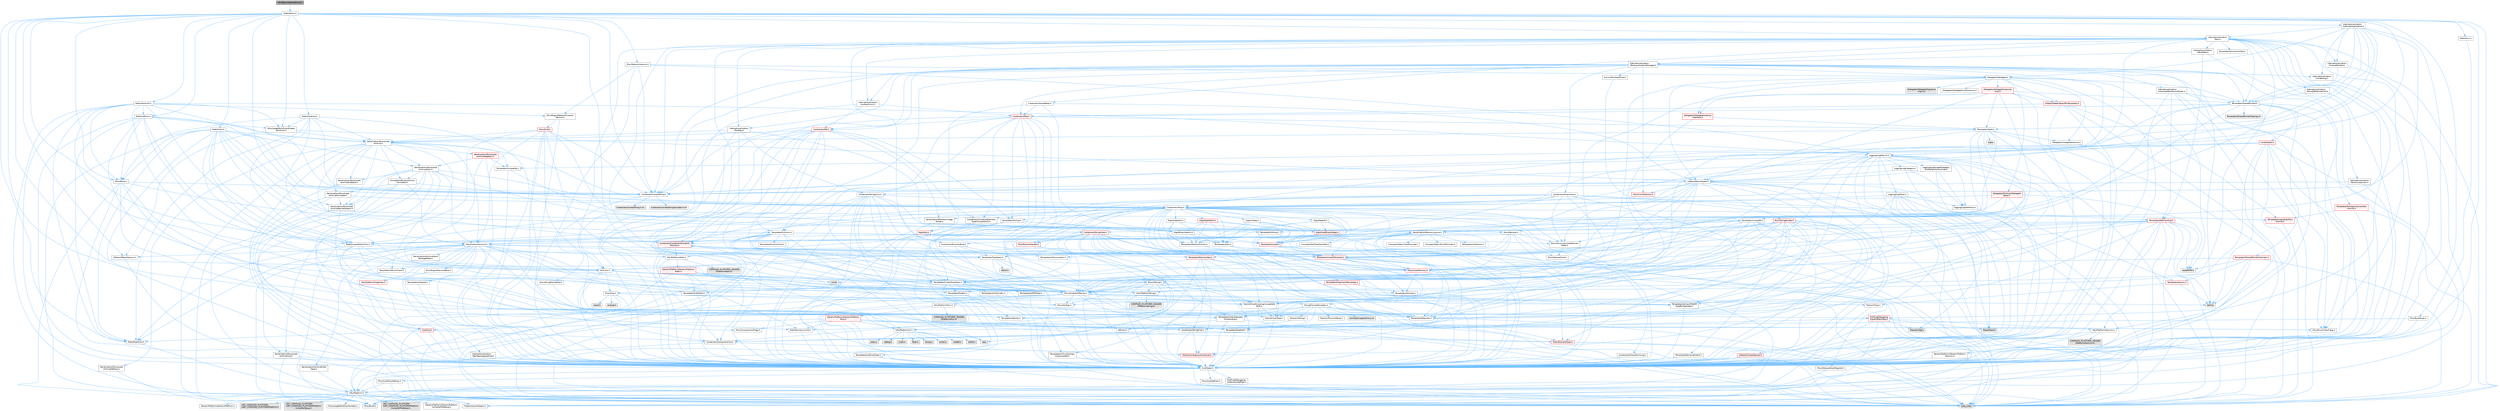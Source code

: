digraph "WindSourceSceneProxy.h"
{
 // INTERACTIVE_SVG=YES
 // LATEX_PDF_SIZE
  bgcolor="transparent";
  edge [fontname=Helvetica,fontsize=10,labelfontname=Helvetica,labelfontsize=10];
  node [fontname=Helvetica,fontsize=10,shape=box,height=0.2,width=0.4];
  Node1 [id="Node000001",label="WindSourceSceneProxy.h",height=0.2,width=0.4,color="gray40", fillcolor="grey60", style="filled", fontcolor="black",tooltip=" "];
  Node1 -> Node2 [id="edge1_Node000001_Node000002",color="steelblue1",style="solid",tooltip=" "];
  Node2 [id="Node000002",label="Math/Vector.h",height=0.2,width=0.4,color="grey40", fillcolor="white", style="filled",URL="$d6/dbe/Vector_8h.html",tooltip=" "];
  Node2 -> Node3 [id="edge2_Node000002_Node000003",color="steelblue1",style="solid",tooltip=" "];
  Node3 [id="Node000003",label="CoreTypes.h",height=0.2,width=0.4,color="grey40", fillcolor="white", style="filled",URL="$dc/dec/CoreTypes_8h.html",tooltip=" "];
  Node3 -> Node4 [id="edge3_Node000003_Node000004",color="steelblue1",style="solid",tooltip=" "];
  Node4 [id="Node000004",label="HAL/Platform.h",height=0.2,width=0.4,color="grey40", fillcolor="white", style="filled",URL="$d9/dd0/Platform_8h.html",tooltip=" "];
  Node4 -> Node5 [id="edge4_Node000004_Node000005",color="steelblue1",style="solid",tooltip=" "];
  Node5 [id="Node000005",label="Misc/Build.h",height=0.2,width=0.4,color="grey40", fillcolor="white", style="filled",URL="$d3/dbb/Build_8h.html",tooltip=" "];
  Node4 -> Node6 [id="edge5_Node000004_Node000006",color="steelblue1",style="solid",tooltip=" "];
  Node6 [id="Node000006",label="Misc/LargeWorldCoordinates.h",height=0.2,width=0.4,color="grey40", fillcolor="white", style="filled",URL="$d2/dcb/LargeWorldCoordinates_8h.html",tooltip=" "];
  Node4 -> Node7 [id="edge6_Node000004_Node000007",color="steelblue1",style="solid",tooltip=" "];
  Node7 [id="Node000007",label="type_traits",height=0.2,width=0.4,color="grey60", fillcolor="#E0E0E0", style="filled",tooltip=" "];
  Node4 -> Node8 [id="edge7_Node000004_Node000008",color="steelblue1",style="solid",tooltip=" "];
  Node8 [id="Node000008",label="PreprocessorHelpers.h",height=0.2,width=0.4,color="grey40", fillcolor="white", style="filled",URL="$db/ddb/PreprocessorHelpers_8h.html",tooltip=" "];
  Node4 -> Node9 [id="edge8_Node000004_Node000009",color="steelblue1",style="solid",tooltip=" "];
  Node9 [id="Node000009",label="UBT_COMPILED_PLATFORM\l/UBT_COMPILED_PLATFORMPlatform\lCompilerPreSetup.h",height=0.2,width=0.4,color="grey60", fillcolor="#E0E0E0", style="filled",tooltip=" "];
  Node4 -> Node10 [id="edge9_Node000004_Node000010",color="steelblue1",style="solid",tooltip=" "];
  Node10 [id="Node000010",label="GenericPlatform/GenericPlatform\lCompilerPreSetup.h",height=0.2,width=0.4,color="grey40", fillcolor="white", style="filled",URL="$d9/dc8/GenericPlatformCompilerPreSetup_8h.html",tooltip=" "];
  Node4 -> Node11 [id="edge10_Node000004_Node000011",color="steelblue1",style="solid",tooltip=" "];
  Node11 [id="Node000011",label="GenericPlatform/GenericPlatform.h",height=0.2,width=0.4,color="grey40", fillcolor="white", style="filled",URL="$d6/d84/GenericPlatform_8h.html",tooltip=" "];
  Node4 -> Node12 [id="edge11_Node000004_Node000012",color="steelblue1",style="solid",tooltip=" "];
  Node12 [id="Node000012",label="UBT_COMPILED_PLATFORM\l/UBT_COMPILED_PLATFORMPlatform.h",height=0.2,width=0.4,color="grey60", fillcolor="#E0E0E0", style="filled",tooltip=" "];
  Node4 -> Node13 [id="edge12_Node000004_Node000013",color="steelblue1",style="solid",tooltip=" "];
  Node13 [id="Node000013",label="UBT_COMPILED_PLATFORM\l/UBT_COMPILED_PLATFORMPlatform\lCompilerSetup.h",height=0.2,width=0.4,color="grey60", fillcolor="#E0E0E0", style="filled",tooltip=" "];
  Node3 -> Node14 [id="edge13_Node000003_Node000014",color="steelblue1",style="solid",tooltip=" "];
  Node14 [id="Node000014",label="ProfilingDebugging\l/UMemoryDefines.h",height=0.2,width=0.4,color="grey40", fillcolor="white", style="filled",URL="$d2/da2/UMemoryDefines_8h.html",tooltip=" "];
  Node3 -> Node15 [id="edge14_Node000003_Node000015",color="steelblue1",style="solid",tooltip=" "];
  Node15 [id="Node000015",label="Misc/CoreMiscDefines.h",height=0.2,width=0.4,color="grey40", fillcolor="white", style="filled",URL="$da/d38/CoreMiscDefines_8h.html",tooltip=" "];
  Node15 -> Node4 [id="edge15_Node000015_Node000004",color="steelblue1",style="solid",tooltip=" "];
  Node15 -> Node8 [id="edge16_Node000015_Node000008",color="steelblue1",style="solid",tooltip=" "];
  Node3 -> Node16 [id="edge17_Node000003_Node000016",color="steelblue1",style="solid",tooltip=" "];
  Node16 [id="Node000016",label="Misc/CoreDefines.h",height=0.2,width=0.4,color="grey40", fillcolor="white", style="filled",URL="$d3/dd2/CoreDefines_8h.html",tooltip=" "];
  Node2 -> Node17 [id="edge18_Node000002_Node000017",color="steelblue1",style="solid",tooltip=" "];
  Node17 [id="Node000017",label="Misc/AssertionMacros.h",height=0.2,width=0.4,color="grey40", fillcolor="white", style="filled",URL="$d0/dfa/AssertionMacros_8h.html",tooltip=" "];
  Node17 -> Node3 [id="edge19_Node000017_Node000003",color="steelblue1",style="solid",tooltip=" "];
  Node17 -> Node4 [id="edge20_Node000017_Node000004",color="steelblue1",style="solid",tooltip=" "];
  Node17 -> Node18 [id="edge21_Node000017_Node000018",color="steelblue1",style="solid",tooltip=" "];
  Node18 [id="Node000018",label="HAL/PlatformMisc.h",height=0.2,width=0.4,color="grey40", fillcolor="white", style="filled",URL="$d0/df5/PlatformMisc_8h.html",tooltip=" "];
  Node18 -> Node3 [id="edge22_Node000018_Node000003",color="steelblue1",style="solid",tooltip=" "];
  Node18 -> Node19 [id="edge23_Node000018_Node000019",color="steelblue1",style="solid",tooltip=" "];
  Node19 [id="Node000019",label="GenericPlatform/GenericPlatform\lMisc.h",height=0.2,width=0.4,color="red", fillcolor="#FFF0F0", style="filled",URL="$db/d9a/GenericPlatformMisc_8h.html",tooltip=" "];
  Node19 -> Node20 [id="edge24_Node000019_Node000020",color="steelblue1",style="solid",tooltip=" "];
  Node20 [id="Node000020",label="Containers/StringFwd.h",height=0.2,width=0.4,color="grey40", fillcolor="white", style="filled",URL="$df/d37/StringFwd_8h.html",tooltip=" "];
  Node20 -> Node3 [id="edge25_Node000020_Node000003",color="steelblue1",style="solid",tooltip=" "];
  Node20 -> Node21 [id="edge26_Node000020_Node000021",color="steelblue1",style="solid",tooltip=" "];
  Node21 [id="Node000021",label="Traits/ElementType.h",height=0.2,width=0.4,color="red", fillcolor="#FFF0F0", style="filled",URL="$d5/d4f/ElementType_8h.html",tooltip=" "];
  Node21 -> Node4 [id="edge27_Node000021_Node000004",color="steelblue1",style="solid",tooltip=" "];
  Node21 -> Node7 [id="edge28_Node000021_Node000007",color="steelblue1",style="solid",tooltip=" "];
  Node20 -> Node23 [id="edge29_Node000020_Node000023",color="steelblue1",style="solid",tooltip=" "];
  Node23 [id="Node000023",label="Traits/IsContiguousContainer.h",height=0.2,width=0.4,color="red", fillcolor="#FFF0F0", style="filled",URL="$d5/d3c/IsContiguousContainer_8h.html",tooltip=" "];
  Node23 -> Node3 [id="edge30_Node000023_Node000003",color="steelblue1",style="solid",tooltip=" "];
  Node19 -> Node25 [id="edge31_Node000019_Node000025",color="steelblue1",style="solid",tooltip=" "];
  Node25 [id="Node000025",label="CoreFwd.h",height=0.2,width=0.4,color="red", fillcolor="#FFF0F0", style="filled",URL="$d1/d1e/CoreFwd_8h.html",tooltip=" "];
  Node25 -> Node3 [id="edge32_Node000025_Node000003",color="steelblue1",style="solid",tooltip=" "];
  Node25 -> Node26 [id="edge33_Node000025_Node000026",color="steelblue1",style="solid",tooltip=" "];
  Node26 [id="Node000026",label="Containers/ContainersFwd.h",height=0.2,width=0.4,color="grey40", fillcolor="white", style="filled",URL="$d4/d0a/ContainersFwd_8h.html",tooltip=" "];
  Node26 -> Node4 [id="edge34_Node000026_Node000004",color="steelblue1",style="solid",tooltip=" "];
  Node26 -> Node3 [id="edge35_Node000026_Node000003",color="steelblue1",style="solid",tooltip=" "];
  Node26 -> Node23 [id="edge36_Node000026_Node000023",color="steelblue1",style="solid",tooltip=" "];
  Node25 -> Node27 [id="edge37_Node000025_Node000027",color="steelblue1",style="solid",tooltip=" "];
  Node27 [id="Node000027",label="Math/MathFwd.h",height=0.2,width=0.4,color="grey40", fillcolor="white", style="filled",URL="$d2/d10/MathFwd_8h.html",tooltip=" "];
  Node27 -> Node4 [id="edge38_Node000027_Node000004",color="steelblue1",style="solid",tooltip=" "];
  Node19 -> Node3 [id="edge39_Node000019_Node000003",color="steelblue1",style="solid",tooltip=" "];
  Node19 -> Node30 [id="edge40_Node000019_Node000030",color="steelblue1",style="solid",tooltip=" "];
  Node30 [id="Node000030",label="HAL/PlatformCrt.h",height=0.2,width=0.4,color="grey40", fillcolor="white", style="filled",URL="$d8/d75/PlatformCrt_8h.html",tooltip=" "];
  Node30 -> Node31 [id="edge41_Node000030_Node000031",color="steelblue1",style="solid",tooltip=" "];
  Node31 [id="Node000031",label="new",height=0.2,width=0.4,color="grey60", fillcolor="#E0E0E0", style="filled",tooltip=" "];
  Node30 -> Node32 [id="edge42_Node000030_Node000032",color="steelblue1",style="solid",tooltip=" "];
  Node32 [id="Node000032",label="wchar.h",height=0.2,width=0.4,color="grey60", fillcolor="#E0E0E0", style="filled",tooltip=" "];
  Node30 -> Node33 [id="edge43_Node000030_Node000033",color="steelblue1",style="solid",tooltip=" "];
  Node33 [id="Node000033",label="stddef.h",height=0.2,width=0.4,color="grey60", fillcolor="#E0E0E0", style="filled",tooltip=" "];
  Node30 -> Node34 [id="edge44_Node000030_Node000034",color="steelblue1",style="solid",tooltip=" "];
  Node34 [id="Node000034",label="stdlib.h",height=0.2,width=0.4,color="grey60", fillcolor="#E0E0E0", style="filled",tooltip=" "];
  Node30 -> Node35 [id="edge45_Node000030_Node000035",color="steelblue1",style="solid",tooltip=" "];
  Node35 [id="Node000035",label="stdio.h",height=0.2,width=0.4,color="grey60", fillcolor="#E0E0E0", style="filled",tooltip=" "];
  Node30 -> Node36 [id="edge46_Node000030_Node000036",color="steelblue1",style="solid",tooltip=" "];
  Node36 [id="Node000036",label="stdarg.h",height=0.2,width=0.4,color="grey60", fillcolor="#E0E0E0", style="filled",tooltip=" "];
  Node30 -> Node37 [id="edge47_Node000030_Node000037",color="steelblue1",style="solid",tooltip=" "];
  Node37 [id="Node000037",label="math.h",height=0.2,width=0.4,color="grey60", fillcolor="#E0E0E0", style="filled",tooltip=" "];
  Node30 -> Node38 [id="edge48_Node000030_Node000038",color="steelblue1",style="solid",tooltip=" "];
  Node38 [id="Node000038",label="float.h",height=0.2,width=0.4,color="grey60", fillcolor="#E0E0E0", style="filled",tooltip=" "];
  Node30 -> Node39 [id="edge49_Node000030_Node000039",color="steelblue1",style="solid",tooltip=" "];
  Node39 [id="Node000039",label="string.h",height=0.2,width=0.4,color="grey60", fillcolor="#E0E0E0", style="filled",tooltip=" "];
  Node19 -> Node40 [id="edge50_Node000019_Node000040",color="steelblue1",style="solid",tooltip=" "];
  Node40 [id="Node000040",label="Math/NumericLimits.h",height=0.2,width=0.4,color="grey40", fillcolor="white", style="filled",URL="$df/d1b/NumericLimits_8h.html",tooltip=" "];
  Node40 -> Node3 [id="edge51_Node000040_Node000003",color="steelblue1",style="solid",tooltip=" "];
  Node19 -> Node41 [id="edge52_Node000019_Node000041",color="steelblue1",style="solid",tooltip=" "];
  Node41 [id="Node000041",label="Misc/CompressionFlags.h",height=0.2,width=0.4,color="grey40", fillcolor="white", style="filled",URL="$d9/d76/CompressionFlags_8h.html",tooltip=" "];
  Node19 -> Node42 [id="edge53_Node000019_Node000042",color="steelblue1",style="solid",tooltip=" "];
  Node42 [id="Node000042",label="Misc/EnumClassFlags.h",height=0.2,width=0.4,color="grey40", fillcolor="white", style="filled",URL="$d8/de7/EnumClassFlags_8h.html",tooltip=" "];
  Node18 -> Node45 [id="edge54_Node000018_Node000045",color="steelblue1",style="solid",tooltip=" "];
  Node45 [id="Node000045",label="COMPILED_PLATFORM_HEADER\l(PlatformMisc.h)",height=0.2,width=0.4,color="grey60", fillcolor="#E0E0E0", style="filled",tooltip=" "];
  Node18 -> Node46 [id="edge55_Node000018_Node000046",color="steelblue1",style="solid",tooltip=" "];
  Node46 [id="Node000046",label="ProfilingDebugging\l/CpuProfilerTrace.h",height=0.2,width=0.4,color="red", fillcolor="#FFF0F0", style="filled",URL="$da/dcb/CpuProfilerTrace_8h.html",tooltip=" "];
  Node46 -> Node3 [id="edge56_Node000046_Node000003",color="steelblue1",style="solid",tooltip=" "];
  Node46 -> Node26 [id="edge57_Node000046_Node000026",color="steelblue1",style="solid",tooltip=" "];
  Node46 -> Node47 [id="edge58_Node000046_Node000047",color="steelblue1",style="solid",tooltip=" "];
  Node47 [id="Node000047",label="HAL/PlatformAtomics.h",height=0.2,width=0.4,color="grey40", fillcolor="white", style="filled",URL="$d3/d36/PlatformAtomics_8h.html",tooltip=" "];
  Node47 -> Node3 [id="edge59_Node000047_Node000003",color="steelblue1",style="solid",tooltip=" "];
  Node47 -> Node48 [id="edge60_Node000047_Node000048",color="steelblue1",style="solid",tooltip=" "];
  Node48 [id="Node000048",label="GenericPlatform/GenericPlatform\lAtomics.h",height=0.2,width=0.4,color="grey40", fillcolor="white", style="filled",URL="$da/d72/GenericPlatformAtomics_8h.html",tooltip=" "];
  Node48 -> Node3 [id="edge61_Node000048_Node000003",color="steelblue1",style="solid",tooltip=" "];
  Node47 -> Node49 [id="edge62_Node000047_Node000049",color="steelblue1",style="solid",tooltip=" "];
  Node49 [id="Node000049",label="COMPILED_PLATFORM_HEADER\l(PlatformAtomics.h)",height=0.2,width=0.4,color="grey60", fillcolor="#E0E0E0", style="filled",tooltip=" "];
  Node46 -> Node8 [id="edge63_Node000046_Node000008",color="steelblue1",style="solid",tooltip=" "];
  Node46 -> Node5 [id="edge64_Node000046_Node000005",color="steelblue1",style="solid",tooltip=" "];
  Node46 -> Node50 [id="edge65_Node000046_Node000050",color="steelblue1",style="solid",tooltip=" "];
  Node50 [id="Node000050",label="Trace/Config.h",height=0.2,width=0.4,color="grey60", fillcolor="#E0E0E0", style="filled",tooltip=" "];
  Node46 -> Node53 [id="edge66_Node000046_Node000053",color="steelblue1",style="solid",tooltip=" "];
  Node53 [id="Node000053",label="Trace/Trace.h",height=0.2,width=0.4,color="grey60", fillcolor="#E0E0E0", style="filled",tooltip=" "];
  Node17 -> Node8 [id="edge67_Node000017_Node000008",color="steelblue1",style="solid",tooltip=" "];
  Node17 -> Node54 [id="edge68_Node000017_Node000054",color="steelblue1",style="solid",tooltip=" "];
  Node54 [id="Node000054",label="Templates/EnableIf.h",height=0.2,width=0.4,color="grey40", fillcolor="white", style="filled",URL="$d7/d60/EnableIf_8h.html",tooltip=" "];
  Node54 -> Node3 [id="edge69_Node000054_Node000003",color="steelblue1",style="solid",tooltip=" "];
  Node17 -> Node55 [id="edge70_Node000017_Node000055",color="steelblue1",style="solid",tooltip=" "];
  Node55 [id="Node000055",label="Templates/IsArrayOrRefOf\lTypeByPredicate.h",height=0.2,width=0.4,color="grey40", fillcolor="white", style="filled",URL="$d6/da1/IsArrayOrRefOfTypeByPredicate_8h.html",tooltip=" "];
  Node55 -> Node3 [id="edge71_Node000055_Node000003",color="steelblue1",style="solid",tooltip=" "];
  Node17 -> Node56 [id="edge72_Node000017_Node000056",color="steelblue1",style="solid",tooltip=" "];
  Node56 [id="Node000056",label="Templates/IsValidVariadic\lFunctionArg.h",height=0.2,width=0.4,color="grey40", fillcolor="white", style="filled",URL="$d0/dc8/IsValidVariadicFunctionArg_8h.html",tooltip=" "];
  Node56 -> Node3 [id="edge73_Node000056_Node000003",color="steelblue1",style="solid",tooltip=" "];
  Node56 -> Node57 [id="edge74_Node000056_Node000057",color="steelblue1",style="solid",tooltip=" "];
  Node57 [id="Node000057",label="IsEnum.h",height=0.2,width=0.4,color="grey40", fillcolor="white", style="filled",URL="$d4/de5/IsEnum_8h.html",tooltip=" "];
  Node56 -> Node7 [id="edge75_Node000056_Node000007",color="steelblue1",style="solid",tooltip=" "];
  Node17 -> Node58 [id="edge76_Node000017_Node000058",color="steelblue1",style="solid",tooltip=" "];
  Node58 [id="Node000058",label="Traits/IsCharEncodingCompatible\lWith.h",height=0.2,width=0.4,color="grey40", fillcolor="white", style="filled",URL="$df/dd1/IsCharEncodingCompatibleWith_8h.html",tooltip=" "];
  Node58 -> Node7 [id="edge77_Node000058_Node000007",color="steelblue1",style="solid",tooltip=" "];
  Node58 -> Node59 [id="edge78_Node000058_Node000059",color="steelblue1",style="solid",tooltip=" "];
  Node59 [id="Node000059",label="Traits/IsCharType.h",height=0.2,width=0.4,color="grey40", fillcolor="white", style="filled",URL="$db/d51/IsCharType_8h.html",tooltip=" "];
  Node59 -> Node3 [id="edge79_Node000059_Node000003",color="steelblue1",style="solid",tooltip=" "];
  Node17 -> Node60 [id="edge80_Node000017_Node000060",color="steelblue1",style="solid",tooltip=" "];
  Node60 [id="Node000060",label="Misc/VarArgs.h",height=0.2,width=0.4,color="grey40", fillcolor="white", style="filled",URL="$d5/d6f/VarArgs_8h.html",tooltip=" "];
  Node60 -> Node3 [id="edge81_Node000060_Node000003",color="steelblue1",style="solid",tooltip=" "];
  Node17 -> Node61 [id="edge82_Node000017_Node000061",color="steelblue1",style="solid",tooltip=" "];
  Node61 [id="Node000061",label="String/FormatStringSan.h",height=0.2,width=0.4,color="grey40", fillcolor="white", style="filled",URL="$d3/d8b/FormatStringSan_8h.html",tooltip=" "];
  Node61 -> Node7 [id="edge83_Node000061_Node000007",color="steelblue1",style="solid",tooltip=" "];
  Node61 -> Node3 [id="edge84_Node000061_Node000003",color="steelblue1",style="solid",tooltip=" "];
  Node61 -> Node62 [id="edge85_Node000061_Node000062",color="steelblue1",style="solid",tooltip=" "];
  Node62 [id="Node000062",label="Templates/Requires.h",height=0.2,width=0.4,color="grey40", fillcolor="white", style="filled",URL="$dc/d96/Requires_8h.html",tooltip=" "];
  Node62 -> Node54 [id="edge86_Node000062_Node000054",color="steelblue1",style="solid",tooltip=" "];
  Node62 -> Node7 [id="edge87_Node000062_Node000007",color="steelblue1",style="solid",tooltip=" "];
  Node61 -> Node63 [id="edge88_Node000061_Node000063",color="steelblue1",style="solid",tooltip=" "];
  Node63 [id="Node000063",label="Templates/Identity.h",height=0.2,width=0.4,color="grey40", fillcolor="white", style="filled",URL="$d0/dd5/Identity_8h.html",tooltip=" "];
  Node61 -> Node56 [id="edge89_Node000061_Node000056",color="steelblue1",style="solid",tooltip=" "];
  Node61 -> Node59 [id="edge90_Node000061_Node000059",color="steelblue1",style="solid",tooltip=" "];
  Node61 -> Node64 [id="edge91_Node000061_Node000064",color="steelblue1",style="solid",tooltip=" "];
  Node64 [id="Node000064",label="Traits/IsTEnumAsByte.h",height=0.2,width=0.4,color="grey40", fillcolor="white", style="filled",URL="$d1/de6/IsTEnumAsByte_8h.html",tooltip=" "];
  Node61 -> Node65 [id="edge92_Node000061_Node000065",color="steelblue1",style="solid",tooltip=" "];
  Node65 [id="Node000065",label="Traits/IsTString.h",height=0.2,width=0.4,color="grey40", fillcolor="white", style="filled",URL="$d0/df8/IsTString_8h.html",tooltip=" "];
  Node65 -> Node26 [id="edge93_Node000065_Node000026",color="steelblue1",style="solid",tooltip=" "];
  Node61 -> Node26 [id="edge94_Node000061_Node000026",color="steelblue1",style="solid",tooltip=" "];
  Node61 -> Node66 [id="edge95_Node000061_Node000066",color="steelblue1",style="solid",tooltip=" "];
  Node66 [id="Node000066",label="FormatStringSanErrors.inl",height=0.2,width=0.4,color="grey60", fillcolor="#E0E0E0", style="filled",tooltip=" "];
  Node17 -> Node67 [id="edge96_Node000017_Node000067",color="steelblue1",style="solid",tooltip=" "];
  Node67 [id="Node000067",label="atomic",height=0.2,width=0.4,color="grey60", fillcolor="#E0E0E0", style="filled",tooltip=" "];
  Node2 -> Node27 [id="edge97_Node000002_Node000027",color="steelblue1",style="solid",tooltip=" "];
  Node2 -> Node40 [id="edge98_Node000002_Node000040",color="steelblue1",style="solid",tooltip=" "];
  Node2 -> Node68 [id="edge99_Node000002_Node000068",color="steelblue1",style="solid",tooltip=" "];
  Node68 [id="Node000068",label="Misc/Crc.h",height=0.2,width=0.4,color="grey40", fillcolor="white", style="filled",URL="$d4/dd2/Crc_8h.html",tooltip=" "];
  Node68 -> Node3 [id="edge100_Node000068_Node000003",color="steelblue1",style="solid",tooltip=" "];
  Node68 -> Node69 [id="edge101_Node000068_Node000069",color="steelblue1",style="solid",tooltip=" "];
  Node69 [id="Node000069",label="HAL/PlatformString.h",height=0.2,width=0.4,color="grey40", fillcolor="white", style="filled",URL="$db/db5/PlatformString_8h.html",tooltip=" "];
  Node69 -> Node3 [id="edge102_Node000069_Node000003",color="steelblue1",style="solid",tooltip=" "];
  Node69 -> Node70 [id="edge103_Node000069_Node000070",color="steelblue1",style="solid",tooltip=" "];
  Node70 [id="Node000070",label="COMPILED_PLATFORM_HEADER\l(PlatformString.h)",height=0.2,width=0.4,color="grey60", fillcolor="#E0E0E0", style="filled",tooltip=" "];
  Node68 -> Node17 [id="edge104_Node000068_Node000017",color="steelblue1",style="solid",tooltip=" "];
  Node68 -> Node71 [id="edge105_Node000068_Node000071",color="steelblue1",style="solid",tooltip=" "];
  Node71 [id="Node000071",label="Misc/CString.h",height=0.2,width=0.4,color="grey40", fillcolor="white", style="filled",URL="$d2/d49/CString_8h.html",tooltip=" "];
  Node71 -> Node3 [id="edge106_Node000071_Node000003",color="steelblue1",style="solid",tooltip=" "];
  Node71 -> Node30 [id="edge107_Node000071_Node000030",color="steelblue1",style="solid",tooltip=" "];
  Node71 -> Node69 [id="edge108_Node000071_Node000069",color="steelblue1",style="solid",tooltip=" "];
  Node71 -> Node17 [id="edge109_Node000071_Node000017",color="steelblue1",style="solid",tooltip=" "];
  Node71 -> Node72 [id="edge110_Node000071_Node000072",color="steelblue1",style="solid",tooltip=" "];
  Node72 [id="Node000072",label="Misc/Char.h",height=0.2,width=0.4,color="grey40", fillcolor="white", style="filled",URL="$d0/d58/Char_8h.html",tooltip=" "];
  Node72 -> Node3 [id="edge111_Node000072_Node000003",color="steelblue1",style="solid",tooltip=" "];
  Node72 -> Node73 [id="edge112_Node000072_Node000073",color="steelblue1",style="solid",tooltip=" "];
  Node73 [id="Node000073",label="Traits/IntType.h",height=0.2,width=0.4,color="grey40", fillcolor="white", style="filled",URL="$d7/deb/IntType_8h.html",tooltip=" "];
  Node73 -> Node4 [id="edge113_Node000073_Node000004",color="steelblue1",style="solid",tooltip=" "];
  Node72 -> Node74 [id="edge114_Node000072_Node000074",color="steelblue1",style="solid",tooltip=" "];
  Node74 [id="Node000074",label="ctype.h",height=0.2,width=0.4,color="grey60", fillcolor="#E0E0E0", style="filled",tooltip=" "];
  Node72 -> Node75 [id="edge115_Node000072_Node000075",color="steelblue1",style="solid",tooltip=" "];
  Node75 [id="Node000075",label="wctype.h",height=0.2,width=0.4,color="grey60", fillcolor="#E0E0E0", style="filled",tooltip=" "];
  Node72 -> Node7 [id="edge116_Node000072_Node000007",color="steelblue1",style="solid",tooltip=" "];
  Node71 -> Node60 [id="edge117_Node000071_Node000060",color="steelblue1",style="solid",tooltip=" "];
  Node71 -> Node55 [id="edge118_Node000071_Node000055",color="steelblue1",style="solid",tooltip=" "];
  Node71 -> Node56 [id="edge119_Node000071_Node000056",color="steelblue1",style="solid",tooltip=" "];
  Node71 -> Node58 [id="edge120_Node000071_Node000058",color="steelblue1",style="solid",tooltip=" "];
  Node68 -> Node72 [id="edge121_Node000068_Node000072",color="steelblue1",style="solid",tooltip=" "];
  Node68 -> Node76 [id="edge122_Node000068_Node000076",color="steelblue1",style="solid",tooltip=" "];
  Node76 [id="Node000076",label="Templates/UnrealTypeTraits.h",height=0.2,width=0.4,color="grey40", fillcolor="white", style="filled",URL="$d2/d2d/UnrealTypeTraits_8h.html",tooltip=" "];
  Node76 -> Node3 [id="edge123_Node000076_Node000003",color="steelblue1",style="solid",tooltip=" "];
  Node76 -> Node77 [id="edge124_Node000076_Node000077",color="steelblue1",style="solid",tooltip=" "];
  Node77 [id="Node000077",label="Templates/IsPointer.h",height=0.2,width=0.4,color="grey40", fillcolor="white", style="filled",URL="$d7/d05/IsPointer_8h.html",tooltip=" "];
  Node77 -> Node3 [id="edge125_Node000077_Node000003",color="steelblue1",style="solid",tooltip=" "];
  Node76 -> Node17 [id="edge126_Node000076_Node000017",color="steelblue1",style="solid",tooltip=" "];
  Node76 -> Node78 [id="edge127_Node000076_Node000078",color="steelblue1",style="solid",tooltip=" "];
  Node78 [id="Node000078",label="Templates/AndOrNot.h",height=0.2,width=0.4,color="grey40", fillcolor="white", style="filled",URL="$db/d0a/AndOrNot_8h.html",tooltip=" "];
  Node78 -> Node3 [id="edge128_Node000078_Node000003",color="steelblue1",style="solid",tooltip=" "];
  Node76 -> Node54 [id="edge129_Node000076_Node000054",color="steelblue1",style="solid",tooltip=" "];
  Node76 -> Node79 [id="edge130_Node000076_Node000079",color="steelblue1",style="solid",tooltip=" "];
  Node79 [id="Node000079",label="Templates/IsArithmetic.h",height=0.2,width=0.4,color="grey40", fillcolor="white", style="filled",URL="$d2/d5d/IsArithmetic_8h.html",tooltip=" "];
  Node79 -> Node3 [id="edge131_Node000079_Node000003",color="steelblue1",style="solid",tooltip=" "];
  Node76 -> Node57 [id="edge132_Node000076_Node000057",color="steelblue1",style="solid",tooltip=" "];
  Node76 -> Node80 [id="edge133_Node000076_Node000080",color="steelblue1",style="solid",tooltip=" "];
  Node80 [id="Node000080",label="Templates/Models.h",height=0.2,width=0.4,color="grey40", fillcolor="white", style="filled",URL="$d3/d0c/Models_8h.html",tooltip=" "];
  Node80 -> Node63 [id="edge134_Node000080_Node000063",color="steelblue1",style="solid",tooltip=" "];
  Node76 -> Node81 [id="edge135_Node000076_Node000081",color="steelblue1",style="solid",tooltip=" "];
  Node81 [id="Node000081",label="Templates/IsPODType.h",height=0.2,width=0.4,color="grey40", fillcolor="white", style="filled",URL="$d7/db1/IsPODType_8h.html",tooltip=" "];
  Node81 -> Node3 [id="edge136_Node000081_Node000003",color="steelblue1",style="solid",tooltip=" "];
  Node76 -> Node82 [id="edge137_Node000076_Node000082",color="steelblue1",style="solid",tooltip=" "];
  Node82 [id="Node000082",label="Templates/IsUECoreType.h",height=0.2,width=0.4,color="grey40", fillcolor="white", style="filled",URL="$d1/db8/IsUECoreType_8h.html",tooltip=" "];
  Node82 -> Node3 [id="edge138_Node000082_Node000003",color="steelblue1",style="solid",tooltip=" "];
  Node82 -> Node7 [id="edge139_Node000082_Node000007",color="steelblue1",style="solid",tooltip=" "];
  Node76 -> Node83 [id="edge140_Node000076_Node000083",color="steelblue1",style="solid",tooltip=" "];
  Node83 [id="Node000083",label="Templates/IsTriviallyCopy\lConstructible.h",height=0.2,width=0.4,color="grey40", fillcolor="white", style="filled",URL="$d3/d78/IsTriviallyCopyConstructible_8h.html",tooltip=" "];
  Node83 -> Node3 [id="edge141_Node000083_Node000003",color="steelblue1",style="solid",tooltip=" "];
  Node83 -> Node7 [id="edge142_Node000083_Node000007",color="steelblue1",style="solid",tooltip=" "];
  Node68 -> Node59 [id="edge143_Node000068_Node000059",color="steelblue1",style="solid",tooltip=" "];
  Node2 -> Node84 [id="edge144_Node000002_Node000084",color="steelblue1",style="solid",tooltip=" "];
  Node84 [id="Node000084",label="Math/UnrealMathUtility.h",height=0.2,width=0.4,color="grey40", fillcolor="white", style="filled",URL="$db/db8/UnrealMathUtility_8h.html",tooltip=" "];
  Node84 -> Node3 [id="edge145_Node000084_Node000003",color="steelblue1",style="solid",tooltip=" "];
  Node84 -> Node17 [id="edge146_Node000084_Node000017",color="steelblue1",style="solid",tooltip=" "];
  Node84 -> Node85 [id="edge147_Node000084_Node000085",color="steelblue1",style="solid",tooltip=" "];
  Node85 [id="Node000085",label="HAL/PlatformMath.h",height=0.2,width=0.4,color="grey40", fillcolor="white", style="filled",URL="$dc/d53/PlatformMath_8h.html",tooltip=" "];
  Node85 -> Node3 [id="edge148_Node000085_Node000003",color="steelblue1",style="solid",tooltip=" "];
  Node85 -> Node86 [id="edge149_Node000085_Node000086",color="steelblue1",style="solid",tooltip=" "];
  Node86 [id="Node000086",label="GenericPlatform/GenericPlatform\lMath.h",height=0.2,width=0.4,color="red", fillcolor="#FFF0F0", style="filled",URL="$d5/d79/GenericPlatformMath_8h.html",tooltip=" "];
  Node86 -> Node3 [id="edge150_Node000086_Node000003",color="steelblue1",style="solid",tooltip=" "];
  Node86 -> Node26 [id="edge151_Node000086_Node000026",color="steelblue1",style="solid",tooltip=" "];
  Node86 -> Node30 [id="edge152_Node000086_Node000030",color="steelblue1",style="solid",tooltip=" "];
  Node86 -> Node78 [id="edge153_Node000086_Node000078",color="steelblue1",style="solid",tooltip=" "];
  Node86 -> Node76 [id="edge154_Node000086_Node000076",color="steelblue1",style="solid",tooltip=" "];
  Node86 -> Node62 [id="edge155_Node000086_Node000062",color="steelblue1",style="solid",tooltip=" "];
  Node86 -> Node94 [id="edge156_Node000086_Node000094",color="steelblue1",style="solid",tooltip=" "];
  Node94 [id="Node000094",label="limits",height=0.2,width=0.4,color="grey60", fillcolor="#E0E0E0", style="filled",tooltip=" "];
  Node86 -> Node7 [id="edge157_Node000086_Node000007",color="steelblue1",style="solid",tooltip=" "];
  Node85 -> Node95 [id="edge158_Node000085_Node000095",color="steelblue1",style="solid",tooltip=" "];
  Node95 [id="Node000095",label="COMPILED_PLATFORM_HEADER\l(PlatformMath.h)",height=0.2,width=0.4,color="grey60", fillcolor="#E0E0E0", style="filled",tooltip=" "];
  Node84 -> Node27 [id="edge159_Node000084_Node000027",color="steelblue1",style="solid",tooltip=" "];
  Node84 -> Node63 [id="edge160_Node000084_Node000063",color="steelblue1",style="solid",tooltip=" "];
  Node84 -> Node62 [id="edge161_Node000084_Node000062",color="steelblue1",style="solid",tooltip=" "];
  Node2 -> Node96 [id="edge162_Node000002_Node000096",color="steelblue1",style="solid",tooltip=" "];
  Node96 [id="Node000096",label="Containers/UnrealString.h",height=0.2,width=0.4,color="grey40", fillcolor="white", style="filled",URL="$d5/dba/UnrealString_8h.html",tooltip=" "];
  Node96 -> Node97 [id="edge163_Node000096_Node000097",color="steelblue1",style="solid",tooltip=" "];
  Node97 [id="Node000097",label="Containers/UnrealStringIncludes.h.inl",height=0.2,width=0.4,color="grey60", fillcolor="#E0E0E0", style="filled",tooltip=" "];
  Node96 -> Node98 [id="edge164_Node000096_Node000098",color="steelblue1",style="solid",tooltip=" "];
  Node98 [id="Node000098",label="Containers/UnrealString.h.inl",height=0.2,width=0.4,color="grey60", fillcolor="#E0E0E0", style="filled",tooltip=" "];
  Node96 -> Node99 [id="edge165_Node000096_Node000099",color="steelblue1",style="solid",tooltip=" "];
  Node99 [id="Node000099",label="Misc/StringFormatArg.h",height=0.2,width=0.4,color="grey40", fillcolor="white", style="filled",URL="$d2/d16/StringFormatArg_8h.html",tooltip=" "];
  Node99 -> Node26 [id="edge166_Node000099_Node000026",color="steelblue1",style="solid",tooltip=" "];
  Node2 -> Node100 [id="edge167_Node000002_Node000100",color="steelblue1",style="solid",tooltip=" "];
  Node100 [id="Node000100",label="Misc/Parse.h",height=0.2,width=0.4,color="grey40", fillcolor="white", style="filled",URL="$dc/d71/Parse_8h.html",tooltip=" "];
  Node100 -> Node20 [id="edge168_Node000100_Node000020",color="steelblue1",style="solid",tooltip=" "];
  Node100 -> Node96 [id="edge169_Node000100_Node000096",color="steelblue1",style="solid",tooltip=" "];
  Node100 -> Node3 [id="edge170_Node000100_Node000003",color="steelblue1",style="solid",tooltip=" "];
  Node100 -> Node30 [id="edge171_Node000100_Node000030",color="steelblue1",style="solid",tooltip=" "];
  Node100 -> Node5 [id="edge172_Node000100_Node000005",color="steelblue1",style="solid",tooltip=" "];
  Node100 -> Node42 [id="edge173_Node000100_Node000042",color="steelblue1",style="solid",tooltip=" "];
  Node100 -> Node101 [id="edge174_Node000100_Node000101",color="steelblue1",style="solid",tooltip=" "];
  Node101 [id="Node000101",label="Templates/Function.h",height=0.2,width=0.4,color="grey40", fillcolor="white", style="filled",URL="$df/df5/Function_8h.html",tooltip=" "];
  Node101 -> Node3 [id="edge175_Node000101_Node000003",color="steelblue1",style="solid",tooltip=" "];
  Node101 -> Node17 [id="edge176_Node000101_Node000017",color="steelblue1",style="solid",tooltip=" "];
  Node101 -> Node102 [id="edge177_Node000101_Node000102",color="steelblue1",style="solid",tooltip=" "];
  Node102 [id="Node000102",label="Misc/IntrusiveUnsetOptional\lState.h",height=0.2,width=0.4,color="grey40", fillcolor="white", style="filled",URL="$d2/d0a/IntrusiveUnsetOptionalState_8h.html",tooltip=" "];
  Node102 -> Node103 [id="edge178_Node000102_Node000103",color="steelblue1",style="solid",tooltip=" "];
  Node103 [id="Node000103",label="Misc/OptionalFwd.h",height=0.2,width=0.4,color="grey40", fillcolor="white", style="filled",URL="$dc/d50/OptionalFwd_8h.html",tooltip=" "];
  Node101 -> Node104 [id="edge179_Node000101_Node000104",color="steelblue1",style="solid",tooltip=" "];
  Node104 [id="Node000104",label="HAL/UnrealMemory.h",height=0.2,width=0.4,color="red", fillcolor="#FFF0F0", style="filled",URL="$d9/d96/UnrealMemory_8h.html",tooltip=" "];
  Node104 -> Node3 [id="edge180_Node000104_Node000003",color="steelblue1",style="solid",tooltip=" "];
  Node104 -> Node77 [id="edge181_Node000104_Node000077",color="steelblue1",style="solid",tooltip=" "];
  Node101 -> Node118 [id="edge182_Node000101_Node000118",color="steelblue1",style="solid",tooltip=" "];
  Node118 [id="Node000118",label="Templates/FunctionFwd.h",height=0.2,width=0.4,color="grey40", fillcolor="white", style="filled",URL="$d6/d54/FunctionFwd_8h.html",tooltip=" "];
  Node101 -> Node76 [id="edge183_Node000101_Node000076",color="steelblue1",style="solid",tooltip=" "];
  Node101 -> Node119 [id="edge184_Node000101_Node000119",color="steelblue1",style="solid",tooltip=" "];
  Node119 [id="Node000119",label="Templates/Invoke.h",height=0.2,width=0.4,color="red", fillcolor="#FFF0F0", style="filled",URL="$d7/deb/Invoke_8h.html",tooltip=" "];
  Node119 -> Node3 [id="edge185_Node000119_Node000003",color="steelblue1",style="solid",tooltip=" "];
  Node119 -> Node121 [id="edge186_Node000119_Node000121",color="steelblue1",style="solid",tooltip=" "];
  Node121 [id="Node000121",label="Templates/UnrealTemplate.h",height=0.2,width=0.4,color="red", fillcolor="#FFF0F0", style="filled",URL="$d4/d24/UnrealTemplate_8h.html",tooltip=" "];
  Node121 -> Node3 [id="edge187_Node000121_Node000003",color="steelblue1",style="solid",tooltip=" "];
  Node121 -> Node77 [id="edge188_Node000121_Node000077",color="steelblue1",style="solid",tooltip=" "];
  Node121 -> Node104 [id="edge189_Node000121_Node000104",color="steelblue1",style="solid",tooltip=" "];
  Node121 -> Node76 [id="edge190_Node000121_Node000076",color="steelblue1",style="solid",tooltip=" "];
  Node121 -> Node62 [id="edge191_Node000121_Node000062",color="steelblue1",style="solid",tooltip=" "];
  Node121 -> Node63 [id="edge192_Node000121_Node000063",color="steelblue1",style="solid",tooltip=" "];
  Node121 -> Node23 [id="edge193_Node000121_Node000023",color="steelblue1",style="solid",tooltip=" "];
  Node121 -> Node7 [id="edge194_Node000121_Node000007",color="steelblue1",style="solid",tooltip=" "];
  Node119 -> Node7 [id="edge195_Node000119_Node000007",color="steelblue1",style="solid",tooltip=" "];
  Node101 -> Node121 [id="edge196_Node000101_Node000121",color="steelblue1",style="solid",tooltip=" "];
  Node101 -> Node62 [id="edge197_Node000101_Node000062",color="steelblue1",style="solid",tooltip=" "];
  Node101 -> Node84 [id="edge198_Node000101_Node000084",color="steelblue1",style="solid",tooltip=" "];
  Node101 -> Node31 [id="edge199_Node000101_Node000031",color="steelblue1",style="solid",tooltip=" "];
  Node101 -> Node7 [id="edge200_Node000101_Node000007",color="steelblue1",style="solid",tooltip=" "];
  Node2 -> Node125 [id="edge201_Node000002_Node000125",color="steelblue1",style="solid",tooltip=" "];
  Node125 [id="Node000125",label="Misc/LargeWorldCoordinates\lSerializer.h",height=0.2,width=0.4,color="grey40", fillcolor="white", style="filled",URL="$d7/df9/LargeWorldCoordinatesSerializer_8h.html",tooltip=" "];
  Node125 -> Node126 [id="edge202_Node000125_Node000126",color="steelblue1",style="solid",tooltip=" "];
  Node126 [id="Node000126",label="UObject/NameTypes.h",height=0.2,width=0.4,color="grey40", fillcolor="white", style="filled",URL="$d6/d35/NameTypes_8h.html",tooltip=" "];
  Node126 -> Node3 [id="edge203_Node000126_Node000003",color="steelblue1",style="solid",tooltip=" "];
  Node126 -> Node17 [id="edge204_Node000126_Node000017",color="steelblue1",style="solid",tooltip=" "];
  Node126 -> Node104 [id="edge205_Node000126_Node000104",color="steelblue1",style="solid",tooltip=" "];
  Node126 -> Node76 [id="edge206_Node000126_Node000076",color="steelblue1",style="solid",tooltip=" "];
  Node126 -> Node121 [id="edge207_Node000126_Node000121",color="steelblue1",style="solid",tooltip=" "];
  Node126 -> Node96 [id="edge208_Node000126_Node000096",color="steelblue1",style="solid",tooltip=" "];
  Node126 -> Node127 [id="edge209_Node000126_Node000127",color="steelblue1",style="solid",tooltip=" "];
  Node127 [id="Node000127",label="HAL/CriticalSection.h",height=0.2,width=0.4,color="red", fillcolor="#FFF0F0", style="filled",URL="$d6/d90/CriticalSection_8h.html",tooltip=" "];
  Node126 -> Node130 [id="edge210_Node000126_Node000130",color="steelblue1",style="solid",tooltip=" "];
  Node130 [id="Node000130",label="Containers/StringConv.h",height=0.2,width=0.4,color="grey40", fillcolor="white", style="filled",URL="$d3/ddf/StringConv_8h.html",tooltip=" "];
  Node130 -> Node3 [id="edge211_Node000130_Node000003",color="steelblue1",style="solid",tooltip=" "];
  Node130 -> Node17 [id="edge212_Node000130_Node000017",color="steelblue1",style="solid",tooltip=" "];
  Node130 -> Node131 [id="edge213_Node000130_Node000131",color="steelblue1",style="solid",tooltip=" "];
  Node131 [id="Node000131",label="Containers/ContainerAllocation\lPolicies.h",height=0.2,width=0.4,color="red", fillcolor="#FFF0F0", style="filled",URL="$d7/dff/ContainerAllocationPolicies_8h.html",tooltip=" "];
  Node131 -> Node3 [id="edge214_Node000131_Node000003",color="steelblue1",style="solid",tooltip=" "];
  Node131 -> Node131 [id="edge215_Node000131_Node000131",color="steelblue1",style="solid",tooltip=" "];
  Node131 -> Node85 [id="edge216_Node000131_Node000085",color="steelblue1",style="solid",tooltip=" "];
  Node131 -> Node104 [id="edge217_Node000131_Node000104",color="steelblue1",style="solid",tooltip=" "];
  Node131 -> Node40 [id="edge218_Node000131_Node000040",color="steelblue1",style="solid",tooltip=" "];
  Node131 -> Node17 [id="edge219_Node000131_Node000017",color="steelblue1",style="solid",tooltip=" "];
  Node131 -> Node133 [id="edge220_Node000131_Node000133",color="steelblue1",style="solid",tooltip=" "];
  Node133 [id="Node000133",label="Templates/IsPolymorphic.h",height=0.2,width=0.4,color="grey40", fillcolor="white", style="filled",URL="$dc/d20/IsPolymorphic_8h.html",tooltip=" "];
  Node131 -> Node134 [id="edge221_Node000131_Node000134",color="steelblue1",style="solid",tooltip=" "];
  Node134 [id="Node000134",label="Templates/MemoryOps.h",height=0.2,width=0.4,color="red", fillcolor="#FFF0F0", style="filled",URL="$db/dea/MemoryOps_8h.html",tooltip=" "];
  Node134 -> Node3 [id="edge222_Node000134_Node000003",color="steelblue1",style="solid",tooltip=" "];
  Node134 -> Node104 [id="edge223_Node000134_Node000104",color="steelblue1",style="solid",tooltip=" "];
  Node134 -> Node83 [id="edge224_Node000134_Node000083",color="steelblue1",style="solid",tooltip=" "];
  Node134 -> Node62 [id="edge225_Node000134_Node000062",color="steelblue1",style="solid",tooltip=" "];
  Node134 -> Node76 [id="edge226_Node000134_Node000076",color="steelblue1",style="solid",tooltip=" "];
  Node134 -> Node31 [id="edge227_Node000134_Node000031",color="steelblue1",style="solid",tooltip=" "];
  Node134 -> Node7 [id="edge228_Node000134_Node000007",color="steelblue1",style="solid",tooltip=" "];
  Node131 -> Node7 [id="edge229_Node000131_Node000007",color="steelblue1",style="solid",tooltip=" "];
  Node130 -> Node135 [id="edge230_Node000130_Node000135",color="steelblue1",style="solid",tooltip=" "];
  Node135 [id="Node000135",label="Containers/Array.h",height=0.2,width=0.4,color="grey40", fillcolor="white", style="filled",URL="$df/dd0/Array_8h.html",tooltip=" "];
  Node135 -> Node3 [id="edge231_Node000135_Node000003",color="steelblue1",style="solid",tooltip=" "];
  Node135 -> Node17 [id="edge232_Node000135_Node000017",color="steelblue1",style="solid",tooltip=" "];
  Node135 -> Node102 [id="edge233_Node000135_Node000102",color="steelblue1",style="solid",tooltip=" "];
  Node135 -> Node136 [id="edge234_Node000135_Node000136",color="steelblue1",style="solid",tooltip=" "];
  Node136 [id="Node000136",label="Misc/ReverseIterate.h",height=0.2,width=0.4,color="red", fillcolor="#FFF0F0", style="filled",URL="$db/de3/ReverseIterate_8h.html",tooltip=" "];
  Node136 -> Node4 [id="edge235_Node000136_Node000004",color="steelblue1",style="solid",tooltip=" "];
  Node135 -> Node104 [id="edge236_Node000135_Node000104",color="steelblue1",style="solid",tooltip=" "];
  Node135 -> Node76 [id="edge237_Node000135_Node000076",color="steelblue1",style="solid",tooltip=" "];
  Node135 -> Node121 [id="edge238_Node000135_Node000121",color="steelblue1",style="solid",tooltip=" "];
  Node135 -> Node138 [id="edge239_Node000135_Node000138",color="steelblue1",style="solid",tooltip=" "];
  Node138 [id="Node000138",label="Containers/AllowShrinking.h",height=0.2,width=0.4,color="grey40", fillcolor="white", style="filled",URL="$d7/d1a/AllowShrinking_8h.html",tooltip=" "];
  Node138 -> Node3 [id="edge240_Node000138_Node000003",color="steelblue1",style="solid",tooltip=" "];
  Node135 -> Node131 [id="edge241_Node000135_Node000131",color="steelblue1",style="solid",tooltip=" "];
  Node135 -> Node139 [id="edge242_Node000135_Node000139",color="steelblue1",style="solid",tooltip=" "];
  Node139 [id="Node000139",label="Containers/ContainerElement\lTypeCompatibility.h",height=0.2,width=0.4,color="grey40", fillcolor="white", style="filled",URL="$df/ddf/ContainerElementTypeCompatibility_8h.html",tooltip=" "];
  Node139 -> Node3 [id="edge243_Node000139_Node000003",color="steelblue1",style="solid",tooltip=" "];
  Node139 -> Node76 [id="edge244_Node000139_Node000076",color="steelblue1",style="solid",tooltip=" "];
  Node135 -> Node140 [id="edge245_Node000135_Node000140",color="steelblue1",style="solid",tooltip=" "];
  Node140 [id="Node000140",label="Serialization/Archive.h",height=0.2,width=0.4,color="grey40", fillcolor="white", style="filled",URL="$d7/d3b/Archive_8h.html",tooltip=" "];
  Node140 -> Node25 [id="edge246_Node000140_Node000025",color="steelblue1",style="solid",tooltip=" "];
  Node140 -> Node3 [id="edge247_Node000140_Node000003",color="steelblue1",style="solid",tooltip=" "];
  Node140 -> Node141 [id="edge248_Node000140_Node000141",color="steelblue1",style="solid",tooltip=" "];
  Node141 [id="Node000141",label="HAL/PlatformProperties.h",height=0.2,width=0.4,color="red", fillcolor="#FFF0F0", style="filled",URL="$d9/db0/PlatformProperties_8h.html",tooltip=" "];
  Node141 -> Node3 [id="edge249_Node000141_Node000003",color="steelblue1",style="solid",tooltip=" "];
  Node140 -> Node144 [id="edge250_Node000140_Node000144",color="steelblue1",style="solid",tooltip=" "];
  Node144 [id="Node000144",label="Internationalization\l/TextNamespaceFwd.h",height=0.2,width=0.4,color="grey40", fillcolor="white", style="filled",URL="$d8/d97/TextNamespaceFwd_8h.html",tooltip=" "];
  Node144 -> Node3 [id="edge251_Node000144_Node000003",color="steelblue1",style="solid",tooltip=" "];
  Node140 -> Node27 [id="edge252_Node000140_Node000027",color="steelblue1",style="solid",tooltip=" "];
  Node140 -> Node17 [id="edge253_Node000140_Node000017",color="steelblue1",style="solid",tooltip=" "];
  Node140 -> Node5 [id="edge254_Node000140_Node000005",color="steelblue1",style="solid",tooltip=" "];
  Node140 -> Node41 [id="edge255_Node000140_Node000041",color="steelblue1",style="solid",tooltip=" "];
  Node140 -> Node145 [id="edge256_Node000140_Node000145",color="steelblue1",style="solid",tooltip=" "];
  Node145 [id="Node000145",label="Misc/EngineVersionBase.h",height=0.2,width=0.4,color="grey40", fillcolor="white", style="filled",URL="$d5/d2b/EngineVersionBase_8h.html",tooltip=" "];
  Node145 -> Node3 [id="edge257_Node000145_Node000003",color="steelblue1",style="solid",tooltip=" "];
  Node140 -> Node60 [id="edge258_Node000140_Node000060",color="steelblue1",style="solid",tooltip=" "];
  Node140 -> Node146 [id="edge259_Node000140_Node000146",color="steelblue1",style="solid",tooltip=" "];
  Node146 [id="Node000146",label="Serialization/ArchiveCook\lData.h",height=0.2,width=0.4,color="grey40", fillcolor="white", style="filled",URL="$dc/db6/ArchiveCookData_8h.html",tooltip=" "];
  Node146 -> Node4 [id="edge260_Node000146_Node000004",color="steelblue1",style="solid",tooltip=" "];
  Node140 -> Node147 [id="edge261_Node000140_Node000147",color="steelblue1",style="solid",tooltip=" "];
  Node147 [id="Node000147",label="Serialization/ArchiveSave\lPackageData.h",height=0.2,width=0.4,color="grey40", fillcolor="white", style="filled",URL="$d1/d37/ArchiveSavePackageData_8h.html",tooltip=" "];
  Node140 -> Node54 [id="edge262_Node000140_Node000054",color="steelblue1",style="solid",tooltip=" "];
  Node140 -> Node55 [id="edge263_Node000140_Node000055",color="steelblue1",style="solid",tooltip=" "];
  Node140 -> Node148 [id="edge264_Node000140_Node000148",color="steelblue1",style="solid",tooltip=" "];
  Node148 [id="Node000148",label="Templates/IsEnumClass.h",height=0.2,width=0.4,color="grey40", fillcolor="white", style="filled",URL="$d7/d15/IsEnumClass_8h.html",tooltip=" "];
  Node148 -> Node3 [id="edge265_Node000148_Node000003",color="steelblue1",style="solid",tooltip=" "];
  Node148 -> Node78 [id="edge266_Node000148_Node000078",color="steelblue1",style="solid",tooltip=" "];
  Node140 -> Node91 [id="edge267_Node000140_Node000091",color="steelblue1",style="solid",tooltip=" "];
  Node91 [id="Node000091",label="Templates/IsSigned.h",height=0.2,width=0.4,color="grey40", fillcolor="white", style="filled",URL="$d8/dd8/IsSigned_8h.html",tooltip=" "];
  Node91 -> Node3 [id="edge268_Node000091_Node000003",color="steelblue1",style="solid",tooltip=" "];
  Node140 -> Node56 [id="edge269_Node000140_Node000056",color="steelblue1",style="solid",tooltip=" "];
  Node140 -> Node121 [id="edge270_Node000140_Node000121",color="steelblue1",style="solid",tooltip=" "];
  Node140 -> Node58 [id="edge271_Node000140_Node000058",color="steelblue1",style="solid",tooltip=" "];
  Node140 -> Node149 [id="edge272_Node000140_Node000149",color="steelblue1",style="solid",tooltip=" "];
  Node149 [id="Node000149",label="UObject/ObjectVersion.h",height=0.2,width=0.4,color="grey40", fillcolor="white", style="filled",URL="$da/d63/ObjectVersion_8h.html",tooltip=" "];
  Node149 -> Node3 [id="edge273_Node000149_Node000003",color="steelblue1",style="solid",tooltip=" "];
  Node135 -> Node150 [id="edge274_Node000135_Node000150",color="steelblue1",style="solid",tooltip=" "];
  Node150 [id="Node000150",label="Serialization/MemoryImage\lWriter.h",height=0.2,width=0.4,color="grey40", fillcolor="white", style="filled",URL="$d0/d08/MemoryImageWriter_8h.html",tooltip=" "];
  Node150 -> Node3 [id="edge275_Node000150_Node000003",color="steelblue1",style="solid",tooltip=" "];
  Node150 -> Node151 [id="edge276_Node000150_Node000151",color="steelblue1",style="solid",tooltip=" "];
  Node151 [id="Node000151",label="Serialization/MemoryLayout.h",height=0.2,width=0.4,color="grey40", fillcolor="white", style="filled",URL="$d7/d66/MemoryLayout_8h.html",tooltip=" "];
  Node151 -> Node152 [id="edge277_Node000151_Node000152",color="steelblue1",style="solid",tooltip=" "];
  Node152 [id="Node000152",label="Concepts/StaticClassProvider.h",height=0.2,width=0.4,color="grey40", fillcolor="white", style="filled",URL="$dd/d83/StaticClassProvider_8h.html",tooltip=" "];
  Node151 -> Node153 [id="edge278_Node000151_Node000153",color="steelblue1",style="solid",tooltip=" "];
  Node153 [id="Node000153",label="Concepts/StaticStructProvider.h",height=0.2,width=0.4,color="grey40", fillcolor="white", style="filled",URL="$d5/d77/StaticStructProvider_8h.html",tooltip=" "];
  Node151 -> Node154 [id="edge279_Node000151_Node000154",color="steelblue1",style="solid",tooltip=" "];
  Node154 [id="Node000154",label="Containers/EnumAsByte.h",height=0.2,width=0.4,color="grey40", fillcolor="white", style="filled",URL="$d6/d9a/EnumAsByte_8h.html",tooltip=" "];
  Node154 -> Node3 [id="edge280_Node000154_Node000003",color="steelblue1",style="solid",tooltip=" "];
  Node154 -> Node81 [id="edge281_Node000154_Node000081",color="steelblue1",style="solid",tooltip=" "];
  Node154 -> Node155 [id="edge282_Node000154_Node000155",color="steelblue1",style="solid",tooltip=" "];
  Node155 [id="Node000155",label="Templates/TypeHash.h",height=0.2,width=0.4,color="grey40", fillcolor="white", style="filled",URL="$d1/d62/TypeHash_8h.html",tooltip=" "];
  Node155 -> Node3 [id="edge283_Node000155_Node000003",color="steelblue1",style="solid",tooltip=" "];
  Node155 -> Node62 [id="edge284_Node000155_Node000062",color="steelblue1",style="solid",tooltip=" "];
  Node155 -> Node68 [id="edge285_Node000155_Node000068",color="steelblue1",style="solid",tooltip=" "];
  Node155 -> Node156 [id="edge286_Node000155_Node000156",color="steelblue1",style="solid",tooltip=" "];
  Node156 [id="Node000156",label="stdint.h",height=0.2,width=0.4,color="grey60", fillcolor="#E0E0E0", style="filled",tooltip=" "];
  Node155 -> Node7 [id="edge287_Node000155_Node000007",color="steelblue1",style="solid",tooltip=" "];
  Node151 -> Node20 [id="edge288_Node000151_Node000020",color="steelblue1",style="solid",tooltip=" "];
  Node151 -> Node104 [id="edge289_Node000151_Node000104",color="steelblue1",style="solid",tooltip=" "];
  Node151 -> Node157 [id="edge290_Node000151_Node000157",color="steelblue1",style="solid",tooltip=" "];
  Node157 [id="Node000157",label="Misc/DelayedAutoRegister.h",height=0.2,width=0.4,color="grey40", fillcolor="white", style="filled",URL="$d1/dda/DelayedAutoRegister_8h.html",tooltip=" "];
  Node157 -> Node4 [id="edge291_Node000157_Node000004",color="steelblue1",style="solid",tooltip=" "];
  Node151 -> Node54 [id="edge292_Node000151_Node000054",color="steelblue1",style="solid",tooltip=" "];
  Node151 -> Node158 [id="edge293_Node000151_Node000158",color="steelblue1",style="solid",tooltip=" "];
  Node158 [id="Node000158",label="Templates/IsAbstract.h",height=0.2,width=0.4,color="grey40", fillcolor="white", style="filled",URL="$d8/db7/IsAbstract_8h.html",tooltip=" "];
  Node151 -> Node133 [id="edge294_Node000151_Node000133",color="steelblue1",style="solid",tooltip=" "];
  Node151 -> Node80 [id="edge295_Node000151_Node000080",color="steelblue1",style="solid",tooltip=" "];
  Node151 -> Node121 [id="edge296_Node000151_Node000121",color="steelblue1",style="solid",tooltip=" "];
  Node135 -> Node159 [id="edge297_Node000135_Node000159",color="steelblue1",style="solid",tooltip=" "];
  Node159 [id="Node000159",label="Algo/Heapify.h",height=0.2,width=0.4,color="grey40", fillcolor="white", style="filled",URL="$d0/d2a/Heapify_8h.html",tooltip=" "];
  Node159 -> Node160 [id="edge298_Node000159_Node000160",color="steelblue1",style="solid",tooltip=" "];
  Node160 [id="Node000160",label="Algo/Impl/BinaryHeap.h",height=0.2,width=0.4,color="red", fillcolor="#FFF0F0", style="filled",URL="$d7/da3/Algo_2Impl_2BinaryHeap_8h.html",tooltip=" "];
  Node160 -> Node119 [id="edge299_Node000160_Node000119",color="steelblue1",style="solid",tooltip=" "];
  Node160 -> Node7 [id="edge300_Node000160_Node000007",color="steelblue1",style="solid",tooltip=" "];
  Node159 -> Node163 [id="edge301_Node000159_Node000163",color="steelblue1",style="solid",tooltip=" "];
  Node163 [id="Node000163",label="Templates/IdentityFunctor.h",height=0.2,width=0.4,color="grey40", fillcolor="white", style="filled",URL="$d7/d2e/IdentityFunctor_8h.html",tooltip=" "];
  Node163 -> Node4 [id="edge302_Node000163_Node000004",color="steelblue1",style="solid",tooltip=" "];
  Node159 -> Node119 [id="edge303_Node000159_Node000119",color="steelblue1",style="solid",tooltip=" "];
  Node159 -> Node164 [id="edge304_Node000159_Node000164",color="steelblue1",style="solid",tooltip=" "];
  Node164 [id="Node000164",label="Templates/Less.h",height=0.2,width=0.4,color="grey40", fillcolor="white", style="filled",URL="$de/dc8/Less_8h.html",tooltip=" "];
  Node164 -> Node3 [id="edge305_Node000164_Node000003",color="steelblue1",style="solid",tooltip=" "];
  Node164 -> Node121 [id="edge306_Node000164_Node000121",color="steelblue1",style="solid",tooltip=" "];
  Node159 -> Node121 [id="edge307_Node000159_Node000121",color="steelblue1",style="solid",tooltip=" "];
  Node135 -> Node165 [id="edge308_Node000135_Node000165",color="steelblue1",style="solid",tooltip=" "];
  Node165 [id="Node000165",label="Algo/HeapSort.h",height=0.2,width=0.4,color="grey40", fillcolor="white", style="filled",URL="$d3/d92/HeapSort_8h.html",tooltip=" "];
  Node165 -> Node160 [id="edge309_Node000165_Node000160",color="steelblue1",style="solid",tooltip=" "];
  Node165 -> Node163 [id="edge310_Node000165_Node000163",color="steelblue1",style="solid",tooltip=" "];
  Node165 -> Node164 [id="edge311_Node000165_Node000164",color="steelblue1",style="solid",tooltip=" "];
  Node165 -> Node121 [id="edge312_Node000165_Node000121",color="steelblue1",style="solid",tooltip=" "];
  Node135 -> Node166 [id="edge313_Node000135_Node000166",color="steelblue1",style="solid",tooltip=" "];
  Node166 [id="Node000166",label="Algo/IsHeap.h",height=0.2,width=0.4,color="grey40", fillcolor="white", style="filled",URL="$de/d32/IsHeap_8h.html",tooltip=" "];
  Node166 -> Node160 [id="edge314_Node000166_Node000160",color="steelblue1",style="solid",tooltip=" "];
  Node166 -> Node163 [id="edge315_Node000166_Node000163",color="steelblue1",style="solid",tooltip=" "];
  Node166 -> Node119 [id="edge316_Node000166_Node000119",color="steelblue1",style="solid",tooltip=" "];
  Node166 -> Node164 [id="edge317_Node000166_Node000164",color="steelblue1",style="solid",tooltip=" "];
  Node166 -> Node121 [id="edge318_Node000166_Node000121",color="steelblue1",style="solid",tooltip=" "];
  Node135 -> Node160 [id="edge319_Node000135_Node000160",color="steelblue1",style="solid",tooltip=" "];
  Node135 -> Node167 [id="edge320_Node000135_Node000167",color="steelblue1",style="solid",tooltip=" "];
  Node167 [id="Node000167",label="Algo/StableSort.h",height=0.2,width=0.4,color="red", fillcolor="#FFF0F0", style="filled",URL="$d7/d3c/StableSort_8h.html",tooltip=" "];
  Node167 -> Node168 [id="edge321_Node000167_Node000168",color="steelblue1",style="solid",tooltip=" "];
  Node168 [id="Node000168",label="Algo/BinarySearch.h",height=0.2,width=0.4,color="grey40", fillcolor="white", style="filled",URL="$db/db4/BinarySearch_8h.html",tooltip=" "];
  Node168 -> Node163 [id="edge322_Node000168_Node000163",color="steelblue1",style="solid",tooltip=" "];
  Node168 -> Node119 [id="edge323_Node000168_Node000119",color="steelblue1",style="solid",tooltip=" "];
  Node168 -> Node164 [id="edge324_Node000168_Node000164",color="steelblue1",style="solid",tooltip=" "];
  Node167 -> Node163 [id="edge325_Node000167_Node000163",color="steelblue1",style="solid",tooltip=" "];
  Node167 -> Node119 [id="edge326_Node000167_Node000119",color="steelblue1",style="solid",tooltip=" "];
  Node167 -> Node164 [id="edge327_Node000167_Node000164",color="steelblue1",style="solid",tooltip=" "];
  Node167 -> Node121 [id="edge328_Node000167_Node000121",color="steelblue1",style="solid",tooltip=" "];
  Node135 -> Node170 [id="edge329_Node000135_Node000170",color="steelblue1",style="solid",tooltip=" "];
  Node170 [id="Node000170",label="Concepts/GetTypeHashable.h",height=0.2,width=0.4,color="grey40", fillcolor="white", style="filled",URL="$d3/da2/GetTypeHashable_8h.html",tooltip=" "];
  Node170 -> Node3 [id="edge330_Node000170_Node000003",color="steelblue1",style="solid",tooltip=" "];
  Node170 -> Node155 [id="edge331_Node000170_Node000155",color="steelblue1",style="solid",tooltip=" "];
  Node135 -> Node163 [id="edge332_Node000135_Node000163",color="steelblue1",style="solid",tooltip=" "];
  Node135 -> Node119 [id="edge333_Node000135_Node000119",color="steelblue1",style="solid",tooltip=" "];
  Node135 -> Node164 [id="edge334_Node000135_Node000164",color="steelblue1",style="solid",tooltip=" "];
  Node135 -> Node171 [id="edge335_Node000135_Node000171",color="steelblue1",style="solid",tooltip=" "];
  Node171 [id="Node000171",label="Templates/LosesQualifiers\lFromTo.h",height=0.2,width=0.4,color="red", fillcolor="#FFF0F0", style="filled",URL="$d2/db3/LosesQualifiersFromTo_8h.html",tooltip=" "];
  Node171 -> Node7 [id="edge336_Node000171_Node000007",color="steelblue1",style="solid",tooltip=" "];
  Node135 -> Node62 [id="edge337_Node000135_Node000062",color="steelblue1",style="solid",tooltip=" "];
  Node135 -> Node172 [id="edge338_Node000135_Node000172",color="steelblue1",style="solid",tooltip=" "];
  Node172 [id="Node000172",label="Templates/Sorting.h",height=0.2,width=0.4,color="grey40", fillcolor="white", style="filled",URL="$d3/d9e/Sorting_8h.html",tooltip=" "];
  Node172 -> Node3 [id="edge339_Node000172_Node000003",color="steelblue1",style="solid",tooltip=" "];
  Node172 -> Node168 [id="edge340_Node000172_Node000168",color="steelblue1",style="solid",tooltip=" "];
  Node172 -> Node173 [id="edge341_Node000172_Node000173",color="steelblue1",style="solid",tooltip=" "];
  Node173 [id="Node000173",label="Algo/Sort.h",height=0.2,width=0.4,color="red", fillcolor="#FFF0F0", style="filled",URL="$d1/d87/Sort_8h.html",tooltip=" "];
  Node172 -> Node85 [id="edge342_Node000172_Node000085",color="steelblue1",style="solid",tooltip=" "];
  Node172 -> Node164 [id="edge343_Node000172_Node000164",color="steelblue1",style="solid",tooltip=" "];
  Node135 -> Node175 [id="edge344_Node000135_Node000175",color="steelblue1",style="solid",tooltip=" "];
  Node175 [id="Node000175",label="Templates/AlignmentTemplates.h",height=0.2,width=0.4,color="red", fillcolor="#FFF0F0", style="filled",URL="$dd/d32/AlignmentTemplates_8h.html",tooltip=" "];
  Node175 -> Node3 [id="edge345_Node000175_Node000003",color="steelblue1",style="solid",tooltip=" "];
  Node175 -> Node77 [id="edge346_Node000175_Node000077",color="steelblue1",style="solid",tooltip=" "];
  Node135 -> Node21 [id="edge347_Node000135_Node000021",color="steelblue1",style="solid",tooltip=" "];
  Node135 -> Node94 [id="edge348_Node000135_Node000094",color="steelblue1",style="solid",tooltip=" "];
  Node135 -> Node7 [id="edge349_Node000135_Node000007",color="steelblue1",style="solid",tooltip=" "];
  Node130 -> Node71 [id="edge350_Node000130_Node000071",color="steelblue1",style="solid",tooltip=" "];
  Node130 -> Node176 [id="edge351_Node000130_Node000176",color="steelblue1",style="solid",tooltip=" "];
  Node176 [id="Node000176",label="Templates/IsArray.h",height=0.2,width=0.4,color="grey40", fillcolor="white", style="filled",URL="$d8/d8d/IsArray_8h.html",tooltip=" "];
  Node176 -> Node3 [id="edge352_Node000176_Node000003",color="steelblue1",style="solid",tooltip=" "];
  Node130 -> Node121 [id="edge353_Node000130_Node000121",color="steelblue1",style="solid",tooltip=" "];
  Node130 -> Node76 [id="edge354_Node000130_Node000076",color="steelblue1",style="solid",tooltip=" "];
  Node130 -> Node21 [id="edge355_Node000130_Node000021",color="steelblue1",style="solid",tooltip=" "];
  Node130 -> Node58 [id="edge356_Node000130_Node000058",color="steelblue1",style="solid",tooltip=" "];
  Node130 -> Node23 [id="edge357_Node000130_Node000023",color="steelblue1",style="solid",tooltip=" "];
  Node130 -> Node7 [id="edge358_Node000130_Node000007",color="steelblue1",style="solid",tooltip=" "];
  Node126 -> Node20 [id="edge359_Node000126_Node000020",color="steelblue1",style="solid",tooltip=" "];
  Node126 -> Node177 [id="edge360_Node000126_Node000177",color="steelblue1",style="solid",tooltip=" "];
  Node177 [id="Node000177",label="UObject/UnrealNames.h",height=0.2,width=0.4,color="red", fillcolor="#FFF0F0", style="filled",URL="$d8/db1/UnrealNames_8h.html",tooltip=" "];
  Node177 -> Node3 [id="edge361_Node000177_Node000003",color="steelblue1",style="solid",tooltip=" "];
  Node126 -> Node110 [id="edge362_Node000126_Node000110",color="steelblue1",style="solid",tooltip=" "];
  Node110 [id="Node000110",label="Templates/Atomic.h",height=0.2,width=0.4,color="red", fillcolor="#FFF0F0", style="filled",URL="$d3/d91/Atomic_8h.html",tooltip=" "];
  Node110 -> Node73 [id="edge363_Node000110_Node000073",color="steelblue1",style="solid",tooltip=" "];
  Node110 -> Node67 [id="edge364_Node000110_Node000067",color="steelblue1",style="solid",tooltip=" "];
  Node126 -> Node151 [id="edge365_Node000126_Node000151",color="steelblue1",style="solid",tooltip=" "];
  Node126 -> Node102 [id="edge366_Node000126_Node000102",color="steelblue1",style="solid",tooltip=" "];
  Node126 -> Node179 [id="edge367_Node000126_Node000179",color="steelblue1",style="solid",tooltip=" "];
  Node179 [id="Node000179",label="Misc/StringBuilder.h",height=0.2,width=0.4,color="red", fillcolor="#FFF0F0", style="filled",URL="$d4/d52/StringBuilder_8h.html",tooltip=" "];
  Node179 -> Node20 [id="edge368_Node000179_Node000020",color="steelblue1",style="solid",tooltip=" "];
  Node179 -> Node180 [id="edge369_Node000179_Node000180",color="steelblue1",style="solid",tooltip=" "];
  Node180 [id="Node000180",label="Containers/StringView.h",height=0.2,width=0.4,color="red", fillcolor="#FFF0F0", style="filled",URL="$dd/dea/StringView_8h.html",tooltip=" "];
  Node180 -> Node3 [id="edge370_Node000180_Node000003",color="steelblue1",style="solid",tooltip=" "];
  Node180 -> Node20 [id="edge371_Node000180_Node000020",color="steelblue1",style="solid",tooltip=" "];
  Node180 -> Node104 [id="edge372_Node000180_Node000104",color="steelblue1",style="solid",tooltip=" "];
  Node180 -> Node40 [id="edge373_Node000180_Node000040",color="steelblue1",style="solid",tooltip=" "];
  Node180 -> Node84 [id="edge374_Node000180_Node000084",color="steelblue1",style="solid",tooltip=" "];
  Node180 -> Node68 [id="edge375_Node000180_Node000068",color="steelblue1",style="solid",tooltip=" "];
  Node180 -> Node71 [id="edge376_Node000180_Node000071",color="steelblue1",style="solid",tooltip=" "];
  Node180 -> Node136 [id="edge377_Node000180_Node000136",color="steelblue1",style="solid",tooltip=" "];
  Node180 -> Node62 [id="edge378_Node000180_Node000062",color="steelblue1",style="solid",tooltip=" "];
  Node180 -> Node121 [id="edge379_Node000180_Node000121",color="steelblue1",style="solid",tooltip=" "];
  Node180 -> Node21 [id="edge380_Node000180_Node000021",color="steelblue1",style="solid",tooltip=" "];
  Node180 -> Node58 [id="edge381_Node000180_Node000058",color="steelblue1",style="solid",tooltip=" "];
  Node180 -> Node59 [id="edge382_Node000180_Node000059",color="steelblue1",style="solid",tooltip=" "];
  Node180 -> Node23 [id="edge383_Node000180_Node000023",color="steelblue1",style="solid",tooltip=" "];
  Node180 -> Node7 [id="edge384_Node000180_Node000007",color="steelblue1",style="solid",tooltip=" "];
  Node179 -> Node3 [id="edge385_Node000179_Node000003",color="steelblue1",style="solid",tooltip=" "];
  Node179 -> Node69 [id="edge386_Node000179_Node000069",color="steelblue1",style="solid",tooltip=" "];
  Node179 -> Node104 [id="edge387_Node000179_Node000104",color="steelblue1",style="solid",tooltip=" "];
  Node179 -> Node17 [id="edge388_Node000179_Node000017",color="steelblue1",style="solid",tooltip=" "];
  Node179 -> Node71 [id="edge389_Node000179_Node000071",color="steelblue1",style="solid",tooltip=" "];
  Node179 -> Node54 [id="edge390_Node000179_Node000054",color="steelblue1",style="solid",tooltip=" "];
  Node179 -> Node55 [id="edge391_Node000179_Node000055",color="steelblue1",style="solid",tooltip=" "];
  Node179 -> Node56 [id="edge392_Node000179_Node000056",color="steelblue1",style="solid",tooltip=" "];
  Node179 -> Node62 [id="edge393_Node000179_Node000062",color="steelblue1",style="solid",tooltip=" "];
  Node179 -> Node121 [id="edge394_Node000179_Node000121",color="steelblue1",style="solid",tooltip=" "];
  Node179 -> Node76 [id="edge395_Node000179_Node000076",color="steelblue1",style="solid",tooltip=" "];
  Node179 -> Node58 [id="edge396_Node000179_Node000058",color="steelblue1",style="solid",tooltip=" "];
  Node179 -> Node59 [id="edge397_Node000179_Node000059",color="steelblue1",style="solid",tooltip=" "];
  Node179 -> Node23 [id="edge398_Node000179_Node000023",color="steelblue1",style="solid",tooltip=" "];
  Node179 -> Node7 [id="edge399_Node000179_Node000007",color="steelblue1",style="solid",tooltip=" "];
  Node126 -> Node53 [id="edge400_Node000126_Node000053",color="steelblue1",style="solid",tooltip=" "];
  Node125 -> Node149 [id="edge401_Node000125_Node000149",color="steelblue1",style="solid",tooltip=" "];
  Node125 -> Node185 [id="edge402_Node000125_Node000185",color="steelblue1",style="solid",tooltip=" "];
  Node185 [id="Node000185",label="Serialization/Structured\lArchive.h",height=0.2,width=0.4,color="grey40", fillcolor="white", style="filled",URL="$d9/d1e/StructuredArchive_8h.html",tooltip=" "];
  Node185 -> Node135 [id="edge403_Node000185_Node000135",color="steelblue1",style="solid",tooltip=" "];
  Node185 -> Node131 [id="edge404_Node000185_Node000131",color="steelblue1",style="solid",tooltip=" "];
  Node185 -> Node3 [id="edge405_Node000185_Node000003",color="steelblue1",style="solid",tooltip=" "];
  Node185 -> Node186 [id="edge406_Node000185_Node000186",color="steelblue1",style="solid",tooltip=" "];
  Node186 [id="Node000186",label="Formatters/BinaryArchive\lFormatter.h",height=0.2,width=0.4,color="grey40", fillcolor="white", style="filled",URL="$d2/d01/BinaryArchiveFormatter_8h.html",tooltip=" "];
  Node186 -> Node135 [id="edge407_Node000186_Node000135",color="steelblue1",style="solid",tooltip=" "];
  Node186 -> Node4 [id="edge408_Node000186_Node000004",color="steelblue1",style="solid",tooltip=" "];
  Node186 -> Node140 [id="edge409_Node000186_Node000140",color="steelblue1",style="solid",tooltip=" "];
  Node186 -> Node187 [id="edge410_Node000186_Node000187",color="steelblue1",style="solid",tooltip=" "];
  Node187 [id="Node000187",label="Serialization/Structured\lArchiveFormatter.h",height=0.2,width=0.4,color="grey40", fillcolor="white", style="filled",URL="$db/dfe/StructuredArchiveFormatter_8h.html",tooltip=" "];
  Node187 -> Node135 [id="edge411_Node000187_Node000135",color="steelblue1",style="solid",tooltip=" "];
  Node187 -> Node25 [id="edge412_Node000187_Node000025",color="steelblue1",style="solid",tooltip=" "];
  Node187 -> Node3 [id="edge413_Node000187_Node000003",color="steelblue1",style="solid",tooltip=" "];
  Node187 -> Node188 [id="edge414_Node000187_Node000188",color="steelblue1",style="solid",tooltip=" "];
  Node188 [id="Node000188",label="Serialization/Structured\lArchiveNameHelpers.h",height=0.2,width=0.4,color="grey40", fillcolor="white", style="filled",URL="$d0/d7b/StructuredArchiveNameHelpers_8h.html",tooltip=" "];
  Node188 -> Node3 [id="edge415_Node000188_Node000003",color="steelblue1",style="solid",tooltip=" "];
  Node188 -> Node63 [id="edge416_Node000188_Node000063",color="steelblue1",style="solid",tooltip=" "];
  Node186 -> Node188 [id="edge417_Node000186_Node000188",color="steelblue1",style="solid",tooltip=" "];
  Node185 -> Node5 [id="edge418_Node000185_Node000005",color="steelblue1",style="solid",tooltip=" "];
  Node185 -> Node140 [id="edge419_Node000185_Node000140",color="steelblue1",style="solid",tooltip=" "];
  Node185 -> Node189 [id="edge420_Node000185_Node000189",color="steelblue1",style="solid",tooltip=" "];
  Node189 [id="Node000189",label="Serialization/Structured\lArchiveAdapters.h",height=0.2,width=0.4,color="red", fillcolor="#FFF0F0", style="filled",URL="$d3/de1/StructuredArchiveAdapters_8h.html",tooltip=" "];
  Node189 -> Node3 [id="edge421_Node000189_Node000003",color="steelblue1",style="solid",tooltip=" "];
  Node189 -> Node80 [id="edge422_Node000189_Node000080",color="steelblue1",style="solid",tooltip=" "];
  Node189 -> Node192 [id="edge423_Node000189_Node000192",color="steelblue1",style="solid",tooltip=" "];
  Node192 [id="Node000192",label="Serialization/Structured\lArchiveSlots.h",height=0.2,width=0.4,color="grey40", fillcolor="white", style="filled",URL="$d2/d87/StructuredArchiveSlots_8h.html",tooltip=" "];
  Node192 -> Node135 [id="edge424_Node000192_Node000135",color="steelblue1",style="solid",tooltip=" "];
  Node192 -> Node3 [id="edge425_Node000192_Node000003",color="steelblue1",style="solid",tooltip=" "];
  Node192 -> Node186 [id="edge426_Node000192_Node000186",color="steelblue1",style="solid",tooltip=" "];
  Node192 -> Node5 [id="edge427_Node000192_Node000005",color="steelblue1",style="solid",tooltip=" "];
  Node192 -> Node193 [id="edge428_Node000192_Node000193",color="steelblue1",style="solid",tooltip=" "];
  Node193 [id="Node000193",label="Misc/Optional.h",height=0.2,width=0.4,color="grey40", fillcolor="white", style="filled",URL="$d2/dae/Optional_8h.html",tooltip=" "];
  Node193 -> Node3 [id="edge429_Node000193_Node000003",color="steelblue1",style="solid",tooltip=" "];
  Node193 -> Node17 [id="edge430_Node000193_Node000017",color="steelblue1",style="solid",tooltip=" "];
  Node193 -> Node102 [id="edge431_Node000193_Node000102",color="steelblue1",style="solid",tooltip=" "];
  Node193 -> Node103 [id="edge432_Node000193_Node000103",color="steelblue1",style="solid",tooltip=" "];
  Node193 -> Node134 [id="edge433_Node000193_Node000134",color="steelblue1",style="solid",tooltip=" "];
  Node193 -> Node121 [id="edge434_Node000193_Node000121",color="steelblue1",style="solid",tooltip=" "];
  Node193 -> Node140 [id="edge435_Node000193_Node000140",color="steelblue1",style="solid",tooltip=" "];
  Node192 -> Node140 [id="edge436_Node000192_Node000140",color="steelblue1",style="solid",tooltip=" "];
  Node192 -> Node194 [id="edge437_Node000192_Node000194",color="steelblue1",style="solid",tooltip=" "];
  Node194 [id="Node000194",label="Serialization/Structured\lArchiveFwd.h",height=0.2,width=0.4,color="grey40", fillcolor="white", style="filled",URL="$d2/df9/StructuredArchiveFwd_8h.html",tooltip=" "];
  Node194 -> Node3 [id="edge438_Node000194_Node000003",color="steelblue1",style="solid",tooltip=" "];
  Node194 -> Node5 [id="edge439_Node000194_Node000005",color="steelblue1",style="solid",tooltip=" "];
  Node194 -> Node7 [id="edge440_Node000194_Node000007",color="steelblue1",style="solid",tooltip=" "];
  Node192 -> Node188 [id="edge441_Node000192_Node000188",color="steelblue1",style="solid",tooltip=" "];
  Node192 -> Node195 [id="edge442_Node000192_Node000195",color="steelblue1",style="solid",tooltip=" "];
  Node195 [id="Node000195",label="Serialization/Structured\lArchiveSlotBase.h",height=0.2,width=0.4,color="grey40", fillcolor="white", style="filled",URL="$d9/d9a/StructuredArchiveSlotBase_8h.html",tooltip=" "];
  Node195 -> Node3 [id="edge443_Node000195_Node000003",color="steelblue1",style="solid",tooltip=" "];
  Node192 -> Node54 [id="edge444_Node000192_Node000054",color="steelblue1",style="solid",tooltip=" "];
  Node192 -> Node148 [id="edge445_Node000192_Node000148",color="steelblue1",style="solid",tooltip=" "];
  Node189 -> Node196 [id="edge446_Node000189_Node000196",color="steelblue1",style="solid",tooltip=" "];
  Node196 [id="Node000196",label="Templates/UniqueObj.h",height=0.2,width=0.4,color="grey40", fillcolor="white", style="filled",URL="$da/d95/UniqueObj_8h.html",tooltip=" "];
  Node196 -> Node3 [id="edge447_Node000196_Node000003",color="steelblue1",style="solid",tooltip=" "];
  Node196 -> Node197 [id="edge448_Node000196_Node000197",color="steelblue1",style="solid",tooltip=" "];
  Node197 [id="Node000197",label="Templates/UniquePtr.h",height=0.2,width=0.4,color="grey40", fillcolor="white", style="filled",URL="$de/d1a/UniquePtr_8h.html",tooltip=" "];
  Node197 -> Node3 [id="edge449_Node000197_Node000003",color="steelblue1",style="solid",tooltip=" "];
  Node197 -> Node121 [id="edge450_Node000197_Node000121",color="steelblue1",style="solid",tooltip=" "];
  Node197 -> Node176 [id="edge451_Node000197_Node000176",color="steelblue1",style="solid",tooltip=" "];
  Node197 -> Node198 [id="edge452_Node000197_Node000198",color="steelblue1",style="solid",tooltip=" "];
  Node198 [id="Node000198",label="Templates/RemoveExtent.h",height=0.2,width=0.4,color="grey40", fillcolor="white", style="filled",URL="$dc/de9/RemoveExtent_8h.html",tooltip=" "];
  Node198 -> Node3 [id="edge453_Node000198_Node000003",color="steelblue1",style="solid",tooltip=" "];
  Node197 -> Node62 [id="edge454_Node000197_Node000062",color="steelblue1",style="solid",tooltip=" "];
  Node197 -> Node151 [id="edge455_Node000197_Node000151",color="steelblue1",style="solid",tooltip=" "];
  Node197 -> Node7 [id="edge456_Node000197_Node000007",color="steelblue1",style="solid",tooltip=" "];
  Node185 -> Node199 [id="edge457_Node000185_Node000199",color="steelblue1",style="solid",tooltip=" "];
  Node199 [id="Node000199",label="Serialization/Structured\lArchiveDefines.h",height=0.2,width=0.4,color="grey40", fillcolor="white", style="filled",URL="$d3/d61/StructuredArchiveDefines_8h.html",tooltip=" "];
  Node199 -> Node5 [id="edge458_Node000199_Node000005",color="steelblue1",style="solid",tooltip=" "];
  Node185 -> Node187 [id="edge459_Node000185_Node000187",color="steelblue1",style="solid",tooltip=" "];
  Node185 -> Node194 [id="edge460_Node000185_Node000194",color="steelblue1",style="solid",tooltip=" "];
  Node185 -> Node188 [id="edge461_Node000185_Node000188",color="steelblue1",style="solid",tooltip=" "];
  Node185 -> Node195 [id="edge462_Node000185_Node000195",color="steelblue1",style="solid",tooltip=" "];
  Node185 -> Node192 [id="edge463_Node000185_Node000192",color="steelblue1",style="solid",tooltip=" "];
  Node185 -> Node196 [id="edge464_Node000185_Node000196",color="steelblue1",style="solid",tooltip=" "];
  Node2 -> Node200 [id="edge465_Node000002_Node000200",color="steelblue1",style="solid",tooltip=" "];
  Node200 [id="Node000200",label="Misc/NetworkVersion.h",height=0.2,width=0.4,color="grey40", fillcolor="white", style="filled",URL="$d7/d4b/NetworkVersion_8h.html",tooltip=" "];
  Node200 -> Node96 [id="edge466_Node000200_Node000096",color="steelblue1",style="solid",tooltip=" "];
  Node200 -> Node3 [id="edge467_Node000200_Node000003",color="steelblue1",style="solid",tooltip=" "];
  Node200 -> Node201 [id="edge468_Node000200_Node000201",color="steelblue1",style="solid",tooltip=" "];
  Node201 [id="Node000201",label="Delegates/Delegate.h",height=0.2,width=0.4,color="grey40", fillcolor="white", style="filled",URL="$d4/d80/Delegate_8h.html",tooltip=" "];
  Node201 -> Node3 [id="edge469_Node000201_Node000003",color="steelblue1",style="solid",tooltip=" "];
  Node201 -> Node17 [id="edge470_Node000201_Node000017",color="steelblue1",style="solid",tooltip=" "];
  Node201 -> Node126 [id="edge471_Node000201_Node000126",color="steelblue1",style="solid",tooltip=" "];
  Node201 -> Node202 [id="edge472_Node000201_Node000202",color="steelblue1",style="solid",tooltip=" "];
  Node202 [id="Node000202",label="Templates/SharedPointer.h",height=0.2,width=0.4,color="grey40", fillcolor="white", style="filled",URL="$d2/d17/SharedPointer_8h.html",tooltip=" "];
  Node202 -> Node3 [id="edge473_Node000202_Node000003",color="steelblue1",style="solid",tooltip=" "];
  Node202 -> Node102 [id="edge474_Node000202_Node000102",color="steelblue1",style="solid",tooltip=" "];
  Node202 -> Node203 [id="edge475_Node000202_Node000203",color="steelblue1",style="solid",tooltip=" "];
  Node203 [id="Node000203",label="Templates/PointerIsConvertible\lFromTo.h",height=0.2,width=0.4,color="red", fillcolor="#FFF0F0", style="filled",URL="$d6/d65/PointerIsConvertibleFromTo_8h.html",tooltip=" "];
  Node203 -> Node3 [id="edge476_Node000203_Node000003",color="steelblue1",style="solid",tooltip=" "];
  Node203 -> Node171 [id="edge477_Node000203_Node000171",color="steelblue1",style="solid",tooltip=" "];
  Node203 -> Node7 [id="edge478_Node000203_Node000007",color="steelblue1",style="solid",tooltip=" "];
  Node202 -> Node17 [id="edge479_Node000202_Node000017",color="steelblue1",style="solid",tooltip=" "];
  Node202 -> Node104 [id="edge480_Node000202_Node000104",color="steelblue1",style="solid",tooltip=" "];
  Node202 -> Node135 [id="edge481_Node000202_Node000135",color="steelblue1",style="solid",tooltip=" "];
  Node202 -> Node204 [id="edge482_Node000202_Node000204",color="steelblue1",style="solid",tooltip=" "];
  Node204 [id="Node000204",label="Containers/Map.h",height=0.2,width=0.4,color="red", fillcolor="#FFF0F0", style="filled",URL="$df/d79/Map_8h.html",tooltip=" "];
  Node204 -> Node3 [id="edge483_Node000204_Node000003",color="steelblue1",style="solid",tooltip=" "];
  Node204 -> Node139 [id="edge484_Node000204_Node000139",color="steelblue1",style="solid",tooltip=" "];
  Node204 -> Node206 [id="edge485_Node000204_Node000206",color="steelblue1",style="solid",tooltip=" "];
  Node206 [id="Node000206",label="Containers/Set.h",height=0.2,width=0.4,color="red", fillcolor="#FFF0F0", style="filled",URL="$d4/d45/Set_8h.html",tooltip=" "];
  Node206 -> Node131 [id="edge486_Node000206_Node000131",color="steelblue1",style="solid",tooltip=" "];
  Node206 -> Node139 [id="edge487_Node000206_Node000139",color="steelblue1",style="solid",tooltip=" "];
  Node206 -> Node26 [id="edge488_Node000206_Node000026",color="steelblue1",style="solid",tooltip=" "];
  Node206 -> Node84 [id="edge489_Node000206_Node000084",color="steelblue1",style="solid",tooltip=" "];
  Node206 -> Node17 [id="edge490_Node000206_Node000017",color="steelblue1",style="solid",tooltip=" "];
  Node206 -> Node150 [id="edge491_Node000206_Node000150",color="steelblue1",style="solid",tooltip=" "];
  Node206 -> Node185 [id="edge492_Node000206_Node000185",color="steelblue1",style="solid",tooltip=" "];
  Node206 -> Node101 [id="edge493_Node000206_Node000101",color="steelblue1",style="solid",tooltip=" "];
  Node206 -> Node172 [id="edge494_Node000206_Node000172",color="steelblue1",style="solid",tooltip=" "];
  Node206 -> Node155 [id="edge495_Node000206_Node000155",color="steelblue1",style="solid",tooltip=" "];
  Node206 -> Node121 [id="edge496_Node000206_Node000121",color="steelblue1",style="solid",tooltip=" "];
  Node206 -> Node7 [id="edge497_Node000206_Node000007",color="steelblue1",style="solid",tooltip=" "];
  Node204 -> Node96 [id="edge498_Node000204_Node000096",color="steelblue1",style="solid",tooltip=" "];
  Node204 -> Node17 [id="edge499_Node000204_Node000017",color="steelblue1",style="solid",tooltip=" "];
  Node204 -> Node101 [id="edge500_Node000204_Node000101",color="steelblue1",style="solid",tooltip=" "];
  Node204 -> Node172 [id="edge501_Node000204_Node000172",color="steelblue1",style="solid",tooltip=" "];
  Node204 -> Node213 [id="edge502_Node000204_Node000213",color="steelblue1",style="solid",tooltip=" "];
  Node213 [id="Node000213",label="Templates/Tuple.h",height=0.2,width=0.4,color="grey40", fillcolor="white", style="filled",URL="$d2/d4f/Tuple_8h.html",tooltip=" "];
  Node213 -> Node3 [id="edge503_Node000213_Node000003",color="steelblue1",style="solid",tooltip=" "];
  Node213 -> Node121 [id="edge504_Node000213_Node000121",color="steelblue1",style="solid",tooltip=" "];
  Node213 -> Node214 [id="edge505_Node000213_Node000214",color="steelblue1",style="solid",tooltip=" "];
  Node214 [id="Node000214",label="Delegates/IntegerSequence.h",height=0.2,width=0.4,color="grey40", fillcolor="white", style="filled",URL="$d2/dcc/IntegerSequence_8h.html",tooltip=" "];
  Node214 -> Node3 [id="edge506_Node000214_Node000003",color="steelblue1",style="solid",tooltip=" "];
  Node213 -> Node119 [id="edge507_Node000213_Node000119",color="steelblue1",style="solid",tooltip=" "];
  Node213 -> Node185 [id="edge508_Node000213_Node000185",color="steelblue1",style="solid",tooltip=" "];
  Node213 -> Node151 [id="edge509_Node000213_Node000151",color="steelblue1",style="solid",tooltip=" "];
  Node213 -> Node62 [id="edge510_Node000213_Node000062",color="steelblue1",style="solid",tooltip=" "];
  Node213 -> Node155 [id="edge511_Node000213_Node000155",color="steelblue1",style="solid",tooltip=" "];
  Node213 -> Node215 [id="edge512_Node000213_Node000215",color="steelblue1",style="solid",tooltip=" "];
  Node215 [id="Node000215",label="tuple",height=0.2,width=0.4,color="grey60", fillcolor="#E0E0E0", style="filled",tooltip=" "];
  Node213 -> Node7 [id="edge513_Node000213_Node000007",color="steelblue1",style="solid",tooltip=" "];
  Node204 -> Node121 [id="edge514_Node000204_Node000121",color="steelblue1",style="solid",tooltip=" "];
  Node204 -> Node76 [id="edge515_Node000204_Node000076",color="steelblue1",style="solid",tooltip=" "];
  Node204 -> Node7 [id="edge516_Node000204_Node000007",color="steelblue1",style="solid",tooltip=" "];
  Node202 -> Node216 [id="edge517_Node000202_Node000216",color="steelblue1",style="solid",tooltip=" "];
  Node216 [id="Node000216",label="CoreGlobals.h",height=0.2,width=0.4,color="red", fillcolor="#FFF0F0", style="filled",URL="$d5/d8c/CoreGlobals_8h.html",tooltip=" "];
  Node216 -> Node96 [id="edge518_Node000216_Node000096",color="steelblue1",style="solid",tooltip=" "];
  Node216 -> Node3 [id="edge519_Node000216_Node000003",color="steelblue1",style="solid",tooltip=" "];
  Node216 -> Node220 [id="edge520_Node000216_Node000220",color="steelblue1",style="solid",tooltip=" "];
  Node220 [id="Node000220",label="Logging/LogMacros.h",height=0.2,width=0.4,color="grey40", fillcolor="white", style="filled",URL="$d0/d16/LogMacros_8h.html",tooltip=" "];
  Node220 -> Node96 [id="edge521_Node000220_Node000096",color="steelblue1",style="solid",tooltip=" "];
  Node220 -> Node3 [id="edge522_Node000220_Node000003",color="steelblue1",style="solid",tooltip=" "];
  Node220 -> Node8 [id="edge523_Node000220_Node000008",color="steelblue1",style="solid",tooltip=" "];
  Node220 -> Node221 [id="edge524_Node000220_Node000221",color="steelblue1",style="solid",tooltip=" "];
  Node221 [id="Node000221",label="Logging/LogCategory.h",height=0.2,width=0.4,color="grey40", fillcolor="white", style="filled",URL="$d9/d36/LogCategory_8h.html",tooltip=" "];
  Node221 -> Node3 [id="edge525_Node000221_Node000003",color="steelblue1",style="solid",tooltip=" "];
  Node221 -> Node109 [id="edge526_Node000221_Node000109",color="steelblue1",style="solid",tooltip=" "];
  Node109 [id="Node000109",label="Logging/LogVerbosity.h",height=0.2,width=0.4,color="grey40", fillcolor="white", style="filled",URL="$d2/d8f/LogVerbosity_8h.html",tooltip=" "];
  Node109 -> Node3 [id="edge527_Node000109_Node000003",color="steelblue1",style="solid",tooltip=" "];
  Node221 -> Node126 [id="edge528_Node000221_Node000126",color="steelblue1",style="solid",tooltip=" "];
  Node220 -> Node222 [id="edge529_Node000220_Node000222",color="steelblue1",style="solid",tooltip=" "];
  Node222 [id="Node000222",label="Logging/LogScopedCategory\lAndVerbosityOverride.h",height=0.2,width=0.4,color="grey40", fillcolor="white", style="filled",URL="$de/dba/LogScopedCategoryAndVerbosityOverride_8h.html",tooltip=" "];
  Node222 -> Node3 [id="edge530_Node000222_Node000003",color="steelblue1",style="solid",tooltip=" "];
  Node222 -> Node109 [id="edge531_Node000222_Node000109",color="steelblue1",style="solid",tooltip=" "];
  Node222 -> Node126 [id="edge532_Node000222_Node000126",color="steelblue1",style="solid",tooltip=" "];
  Node220 -> Node223 [id="edge533_Node000220_Node000223",color="steelblue1",style="solid",tooltip=" "];
  Node223 [id="Node000223",label="Logging/LogTrace.h",height=0.2,width=0.4,color="grey40", fillcolor="white", style="filled",URL="$d5/d91/LogTrace_8h.html",tooltip=" "];
  Node223 -> Node3 [id="edge534_Node000223_Node000003",color="steelblue1",style="solid",tooltip=" "];
  Node223 -> Node135 [id="edge535_Node000223_Node000135",color="steelblue1",style="solid",tooltip=" "];
  Node223 -> Node8 [id="edge536_Node000223_Node000008",color="steelblue1",style="solid",tooltip=" "];
  Node223 -> Node109 [id="edge537_Node000223_Node000109",color="steelblue1",style="solid",tooltip=" "];
  Node223 -> Node5 [id="edge538_Node000223_Node000005",color="steelblue1",style="solid",tooltip=" "];
  Node223 -> Node55 [id="edge539_Node000223_Node000055",color="steelblue1",style="solid",tooltip=" "];
  Node223 -> Node50 [id="edge540_Node000223_Node000050",color="steelblue1",style="solid",tooltip=" "];
  Node223 -> Node53 [id="edge541_Node000223_Node000053",color="steelblue1",style="solid",tooltip=" "];
  Node223 -> Node58 [id="edge542_Node000223_Node000058",color="steelblue1",style="solid",tooltip=" "];
  Node220 -> Node109 [id="edge543_Node000220_Node000109",color="steelblue1",style="solid",tooltip=" "];
  Node220 -> Node17 [id="edge544_Node000220_Node000017",color="steelblue1",style="solid",tooltip=" "];
  Node220 -> Node5 [id="edge545_Node000220_Node000005",color="steelblue1",style="solid",tooltip=" "];
  Node220 -> Node60 [id="edge546_Node000220_Node000060",color="steelblue1",style="solid",tooltip=" "];
  Node220 -> Node61 [id="edge547_Node000220_Node000061",color="steelblue1",style="solid",tooltip=" "];
  Node220 -> Node54 [id="edge548_Node000220_Node000054",color="steelblue1",style="solid",tooltip=" "];
  Node220 -> Node55 [id="edge549_Node000220_Node000055",color="steelblue1",style="solid",tooltip=" "];
  Node220 -> Node56 [id="edge550_Node000220_Node000056",color="steelblue1",style="solid",tooltip=" "];
  Node220 -> Node58 [id="edge551_Node000220_Node000058",color="steelblue1",style="solid",tooltip=" "];
  Node220 -> Node7 [id="edge552_Node000220_Node000007",color="steelblue1",style="solid",tooltip=" "];
  Node216 -> Node5 [id="edge553_Node000216_Node000005",color="steelblue1",style="solid",tooltip=" "];
  Node216 -> Node42 [id="edge554_Node000216_Node000042",color="steelblue1",style="solid",tooltip=" "];
  Node216 -> Node46 [id="edge555_Node000216_Node000046",color="steelblue1",style="solid",tooltip=" "];
  Node216 -> Node110 [id="edge556_Node000216_Node000110",color="steelblue1",style="solid",tooltip=" "];
  Node216 -> Node126 [id="edge557_Node000216_Node000126",color="steelblue1",style="solid",tooltip=" "];
  Node216 -> Node67 [id="edge558_Node000216_Node000067",color="steelblue1",style="solid",tooltip=" "];
  Node202 -> Node224 [id="edge559_Node000202_Node000224",color="steelblue1",style="solid",tooltip=" "];
  Node224 [id="Node000224",label="Templates/SharedPointerInternals.h",height=0.2,width=0.4,color="red", fillcolor="#FFF0F0", style="filled",URL="$de/d3a/SharedPointerInternals_8h.html",tooltip=" "];
  Node224 -> Node3 [id="edge560_Node000224_Node000003",color="steelblue1",style="solid",tooltip=" "];
  Node224 -> Node104 [id="edge561_Node000224_Node000104",color="steelblue1",style="solid",tooltip=" "];
  Node224 -> Node17 [id="edge562_Node000224_Node000017",color="steelblue1",style="solid",tooltip=" "];
  Node224 -> Node226 [id="edge563_Node000224_Node000226",color="steelblue1",style="solid",tooltip=" "];
  Node226 [id="Node000226",label="AutoRTFM.h",height=0.2,width=0.4,color="grey60", fillcolor="#E0E0E0", style="filled",tooltip=" "];
  Node224 -> Node67 [id="edge564_Node000224_Node000067",color="steelblue1",style="solid",tooltip=" "];
  Node224 -> Node7 [id="edge565_Node000224_Node000007",color="steelblue1",style="solid",tooltip=" "];
  Node202 -> Node227 [id="edge566_Node000202_Node000227",color="steelblue1",style="solid",tooltip=" "];
  Node227 [id="Node000227",label="Templates/SharedPointerTesting.inl",height=0.2,width=0.4,color="grey60", fillcolor="#E0E0E0", style="filled",tooltip=" "];
  Node201 -> Node228 [id="edge567_Node000201_Node000228",color="steelblue1",style="solid",tooltip=" "];
  Node228 [id="Node000228",label="UObject/WeakObjectPtrTemplates.h",height=0.2,width=0.4,color="red", fillcolor="#FFF0F0", style="filled",URL="$d8/d3b/WeakObjectPtrTemplates_8h.html",tooltip=" "];
  Node228 -> Node3 [id="edge568_Node000228_Node000003",color="steelblue1",style="solid",tooltip=" "];
  Node228 -> Node171 [id="edge569_Node000228_Node000171",color="steelblue1",style="solid",tooltip=" "];
  Node228 -> Node62 [id="edge570_Node000228_Node000062",color="steelblue1",style="solid",tooltip=" "];
  Node228 -> Node204 [id="edge571_Node000228_Node000204",color="steelblue1",style="solid",tooltip=" "];
  Node228 -> Node7 [id="edge572_Node000228_Node000007",color="steelblue1",style="solid",tooltip=" "];
  Node201 -> Node231 [id="edge573_Node000201_Node000231",color="steelblue1",style="solid",tooltip=" "];
  Node231 [id="Node000231",label="Delegates/MulticastDelegate\lBase.h",height=0.2,width=0.4,color="red", fillcolor="#FFF0F0", style="filled",URL="$db/d16/MulticastDelegateBase_8h.html",tooltip=" "];
  Node231 -> Node226 [id="edge574_Node000231_Node000226",color="steelblue1",style="solid",tooltip=" "];
  Node231 -> Node3 [id="edge575_Node000231_Node000003",color="steelblue1",style="solid",tooltip=" "];
  Node231 -> Node131 [id="edge576_Node000231_Node000131",color="steelblue1",style="solid",tooltip=" "];
  Node231 -> Node135 [id="edge577_Node000231_Node000135",color="steelblue1",style="solid",tooltip=" "];
  Node231 -> Node84 [id="edge578_Node000231_Node000084",color="steelblue1",style="solid",tooltip=" "];
  Node201 -> Node214 [id="edge579_Node000201_Node000214",color="steelblue1",style="solid",tooltip=" "];
  Node201 -> Node226 [id="edge580_Node000201_Node000226",color="steelblue1",style="solid",tooltip=" "];
  Node201 -> Node242 [id="edge581_Node000201_Node000242",color="steelblue1",style="solid",tooltip=" "];
  Node242 [id="Node000242",label="Delegates/DelegateInstance\lInterface.h",height=0.2,width=0.4,color="red", fillcolor="#FFF0F0", style="filled",URL="$de/d82/DelegateInstanceInterface_8h.html",tooltip=" "];
  Node242 -> Node17 [id="edge582_Node000242_Node000017",color="steelblue1",style="solid",tooltip=" "];
  Node242 -> Node213 [id="edge583_Node000242_Node000213",color="steelblue1",style="solid",tooltip=" "];
  Node201 -> Node243 [id="edge584_Node000201_Node000243",color="steelblue1",style="solid",tooltip=" "];
  Node243 [id="Node000243",label="Delegates/DelegateInstances\lImpl.h",height=0.2,width=0.4,color="red", fillcolor="#FFF0F0", style="filled",URL="$d5/dc6/DelegateInstancesImpl_8h.html",tooltip=" "];
  Node243 -> Node3 [id="edge585_Node000243_Node000003",color="steelblue1",style="solid",tooltip=" "];
  Node243 -> Node242 [id="edge586_Node000243_Node000242",color="steelblue1",style="solid",tooltip=" "];
  Node243 -> Node17 [id="edge587_Node000243_Node000017",color="steelblue1",style="solid",tooltip=" "];
  Node243 -> Node202 [id="edge588_Node000243_Node000202",color="steelblue1",style="solid",tooltip=" "];
  Node243 -> Node213 [id="edge589_Node000243_Node000213",color="steelblue1",style="solid",tooltip=" "];
  Node243 -> Node76 [id="edge590_Node000243_Node000076",color="steelblue1",style="solid",tooltip=" "];
  Node243 -> Node126 [id="edge591_Node000243_Node000126",color="steelblue1",style="solid",tooltip=" "];
  Node243 -> Node228 [id="edge592_Node000243_Node000228",color="steelblue1",style="solid",tooltip=" "];
  Node201 -> Node244 [id="edge593_Node000201_Node000244",color="steelblue1",style="solid",tooltip=" "];
  Node244 [id="Node000244",label="Delegates/DelegateSignature\lImpl.inl",height=0.2,width=0.4,color="grey60", fillcolor="#E0E0E0", style="filled",tooltip=" "];
  Node201 -> Node245 [id="edge594_Node000201_Node000245",color="steelblue1",style="solid",tooltip=" "];
  Node245 [id="Node000245",label="Delegates/DelegateCombinations.h",height=0.2,width=0.4,color="grey40", fillcolor="white", style="filled",URL="$d3/d23/DelegateCombinations_8h.html",tooltip=" "];
  Node200 -> Node220 [id="edge595_Node000200_Node000220",color="steelblue1",style="solid",tooltip=" "];
  Node200 -> Node246 [id="edge596_Node000200_Node000246",color="steelblue1",style="solid",tooltip=" "];
  Node246 [id="Node000246",label="Misc/EngineNetworkCustom\lVersion.h",height=0.2,width=0.4,color="grey40", fillcolor="white", style="filled",URL="$da/da3/EngineNetworkCustomVersion_8h.html",tooltip=" "];
  Node246 -> Node3 [id="edge597_Node000246_Node000003",color="steelblue1",style="solid",tooltip=" "];
  Node246 -> Node247 [id="edge598_Node000246_Node000247",color="steelblue1",style="solid",tooltip=" "];
  Node247 [id="Node000247",label="Misc/Guid.h",height=0.2,width=0.4,color="red", fillcolor="#FFF0F0", style="filled",URL="$d6/d2a/Guid_8h.html",tooltip=" "];
  Node247 -> Node20 [id="edge599_Node000247_Node000020",color="steelblue1",style="solid",tooltip=" "];
  Node247 -> Node96 [id="edge600_Node000247_Node000096",color="steelblue1",style="solid",tooltip=" "];
  Node247 -> Node3 [id="edge601_Node000247_Node000003",color="steelblue1",style="solid",tooltip=" "];
  Node247 -> Node8 [id="edge602_Node000247_Node000008",color="steelblue1",style="solid",tooltip=" "];
  Node247 -> Node17 [id="edge603_Node000247_Node000017",color="steelblue1",style="solid",tooltip=" "];
  Node247 -> Node68 [id="edge604_Node000247_Node000068",color="steelblue1",style="solid",tooltip=" "];
  Node247 -> Node140 [id="edge605_Node000247_Node000140",color="steelblue1",style="solid",tooltip=" "];
  Node247 -> Node151 [id="edge606_Node000247_Node000151",color="steelblue1",style="solid",tooltip=" "];
  Node247 -> Node185 [id="edge607_Node000247_Node000185",color="steelblue1",style="solid",tooltip=" "];
  Node2 -> Node249 [id="edge608_Node000002_Node000249",color="steelblue1",style="solid",tooltip=" "];
  Node249 [id="Node000249",label="Math/Color.h",height=0.2,width=0.4,color="grey40", fillcolor="white", style="filled",URL="$dd/dac/Color_8h.html",tooltip=" "];
  Node249 -> Node135 [id="edge609_Node000249_Node000135",color="steelblue1",style="solid",tooltip=" "];
  Node249 -> Node96 [id="edge610_Node000249_Node000096",color="steelblue1",style="solid",tooltip=" "];
  Node249 -> Node3 [id="edge611_Node000249_Node000003",color="steelblue1",style="solid",tooltip=" "];
  Node249 -> Node8 [id="edge612_Node000249_Node000008",color="steelblue1",style="solid",tooltip=" "];
  Node249 -> Node27 [id="edge613_Node000249_Node000027",color="steelblue1",style="solid",tooltip=" "];
  Node249 -> Node84 [id="edge614_Node000249_Node000084",color="steelblue1",style="solid",tooltip=" "];
  Node249 -> Node17 [id="edge615_Node000249_Node000017",color="steelblue1",style="solid",tooltip=" "];
  Node249 -> Node68 [id="edge616_Node000249_Node000068",color="steelblue1",style="solid",tooltip=" "];
  Node249 -> Node100 [id="edge617_Node000249_Node000100",color="steelblue1",style="solid",tooltip=" "];
  Node249 -> Node140 [id="edge618_Node000249_Node000140",color="steelblue1",style="solid",tooltip=" "];
  Node249 -> Node151 [id="edge619_Node000249_Node000151",color="steelblue1",style="solid",tooltip=" "];
  Node249 -> Node185 [id="edge620_Node000249_Node000185",color="steelblue1",style="solid",tooltip=" "];
  Node249 -> Node188 [id="edge621_Node000249_Node000188",color="steelblue1",style="solid",tooltip=" "];
  Node249 -> Node192 [id="edge622_Node000249_Node000192",color="steelblue1",style="solid",tooltip=" "];
  Node2 -> Node250 [id="edge623_Node000002_Node000250",color="steelblue1",style="solid",tooltip=" "];
  Node250 [id="Node000250",label="Math/IntPoint.h",height=0.2,width=0.4,color="grey40", fillcolor="white", style="filled",URL="$d3/df7/IntPoint_8h.html",tooltip=" "];
  Node250 -> Node3 [id="edge624_Node000250_Node000003",color="steelblue1",style="solid",tooltip=" "];
  Node250 -> Node17 [id="edge625_Node000250_Node000017",color="steelblue1",style="solid",tooltip=" "];
  Node250 -> Node100 [id="edge626_Node000250_Node000100",color="steelblue1",style="solid",tooltip=" "];
  Node250 -> Node27 [id="edge627_Node000250_Node000027",color="steelblue1",style="solid",tooltip=" "];
  Node250 -> Node84 [id="edge628_Node000250_Node000084",color="steelblue1",style="solid",tooltip=" "];
  Node250 -> Node96 [id="edge629_Node000250_Node000096",color="steelblue1",style="solid",tooltip=" "];
  Node250 -> Node185 [id="edge630_Node000250_Node000185",color="steelblue1",style="solid",tooltip=" "];
  Node250 -> Node155 [id="edge631_Node000250_Node000155",color="steelblue1",style="solid",tooltip=" "];
  Node250 -> Node125 [id="edge632_Node000250_Node000125",color="steelblue1",style="solid",tooltip=" "];
  Node2 -> Node220 [id="edge633_Node000002_Node000220",color="steelblue1",style="solid",tooltip=" "];
  Node2 -> Node251 [id="edge634_Node000002_Node000251",color="steelblue1",style="solid",tooltip=" "];
  Node251 [id="Node000251",label="Math/Vector2D.h",height=0.2,width=0.4,color="grey40", fillcolor="white", style="filled",URL="$d3/db0/Vector2D_8h.html",tooltip=" "];
  Node251 -> Node3 [id="edge635_Node000251_Node000003",color="steelblue1",style="solid",tooltip=" "];
  Node251 -> Node27 [id="edge636_Node000251_Node000027",color="steelblue1",style="solid",tooltip=" "];
  Node251 -> Node17 [id="edge637_Node000251_Node000017",color="steelblue1",style="solid",tooltip=" "];
  Node251 -> Node68 [id="edge638_Node000251_Node000068",color="steelblue1",style="solid",tooltip=" "];
  Node251 -> Node84 [id="edge639_Node000251_Node000084",color="steelblue1",style="solid",tooltip=" "];
  Node251 -> Node96 [id="edge640_Node000251_Node000096",color="steelblue1",style="solid",tooltip=" "];
  Node251 -> Node100 [id="edge641_Node000251_Node000100",color="steelblue1",style="solid",tooltip=" "];
  Node251 -> Node125 [id="edge642_Node000251_Node000125",color="steelblue1",style="solid",tooltip=" "];
  Node251 -> Node246 [id="edge643_Node000251_Node000246",color="steelblue1",style="solid",tooltip=" "];
  Node251 -> Node250 [id="edge644_Node000251_Node000250",color="steelblue1",style="solid",tooltip=" "];
  Node251 -> Node220 [id="edge645_Node000251_Node000220",color="steelblue1",style="solid",tooltip=" "];
  Node251 -> Node7 [id="edge646_Node000251_Node000007",color="steelblue1",style="solid",tooltip=" "];
  Node2 -> Node252 [id="edge647_Node000002_Node000252",color="steelblue1",style="solid",tooltip=" "];
  Node252 [id="Node000252",label="Misc/ByteSwap.h",height=0.2,width=0.4,color="grey40", fillcolor="white", style="filled",URL="$dc/dd7/ByteSwap_8h.html",tooltip=" "];
  Node252 -> Node3 [id="edge648_Node000252_Node000003",color="steelblue1",style="solid",tooltip=" "];
  Node252 -> Node30 [id="edge649_Node000252_Node000030",color="steelblue1",style="solid",tooltip=" "];
  Node2 -> Node253 [id="edge650_Node000002_Node000253",color="steelblue1",style="solid",tooltip=" "];
  Node253 [id="Node000253",label="Internationalization\l/Text.h",height=0.2,width=0.4,color="grey40", fillcolor="white", style="filled",URL="$d6/d35/Text_8h.html",tooltip=" "];
  Node253 -> Node3 [id="edge651_Node000253_Node000003",color="steelblue1",style="solid",tooltip=" "];
  Node253 -> Node47 [id="edge652_Node000253_Node000047",color="steelblue1",style="solid",tooltip=" "];
  Node253 -> Node17 [id="edge653_Node000253_Node000017",color="steelblue1",style="solid",tooltip=" "];
  Node253 -> Node42 [id="edge654_Node000253_Node000042",color="steelblue1",style="solid",tooltip=" "];
  Node253 -> Node76 [id="edge655_Node000253_Node000076",color="steelblue1",style="solid",tooltip=" "];
  Node253 -> Node135 [id="edge656_Node000253_Node000135",color="steelblue1",style="solid",tooltip=" "];
  Node253 -> Node96 [id="edge657_Node000253_Node000096",color="steelblue1",style="solid",tooltip=" "];
  Node253 -> Node254 [id="edge658_Node000253_Node000254",color="steelblue1",style="solid",tooltip=" "];
  Node254 [id="Node000254",label="Containers/SortedMap.h",height=0.2,width=0.4,color="grey40", fillcolor="white", style="filled",URL="$d1/dcf/SortedMap_8h.html",tooltip=" "];
  Node254 -> Node204 [id="edge659_Node000254_Node000204",color="steelblue1",style="solid",tooltip=" "];
  Node254 -> Node168 [id="edge660_Node000254_Node000168",color="steelblue1",style="solid",tooltip=" "];
  Node254 -> Node173 [id="edge661_Node000254_Node000173",color="steelblue1",style="solid",tooltip=" "];
  Node254 -> Node126 [id="edge662_Node000254_Node000126",color="steelblue1",style="solid",tooltip=" "];
  Node253 -> Node154 [id="edge663_Node000253_Node000154",color="steelblue1",style="solid",tooltip=" "];
  Node253 -> Node202 [id="edge664_Node000253_Node000202",color="steelblue1",style="solid",tooltip=" "];
  Node253 -> Node255 [id="edge665_Node000253_Node000255",color="steelblue1",style="solid",tooltip=" "];
  Node255 [id="Node000255",label="Internationalization\l/TextKey.h",height=0.2,width=0.4,color="grey40", fillcolor="white", style="filled",URL="$d8/d4a/TextKey_8h.html",tooltip=" "];
  Node255 -> Node3 [id="edge666_Node000255_Node000003",color="steelblue1",style="solid",tooltip=" "];
  Node255 -> Node155 [id="edge667_Node000255_Node000155",color="steelblue1",style="solid",tooltip=" "];
  Node255 -> Node130 [id="edge668_Node000255_Node000130",color="steelblue1",style="solid",tooltip=" "];
  Node255 -> Node180 [id="edge669_Node000255_Node000180",color="steelblue1",style="solid",tooltip=" "];
  Node255 -> Node96 [id="edge670_Node000255_Node000096",color="steelblue1",style="solid",tooltip=" "];
  Node255 -> Node185 [id="edge671_Node000255_Node000185",color="steelblue1",style="solid",tooltip=" "];
  Node253 -> Node256 [id="edge672_Node000253_Node000256",color="steelblue1",style="solid",tooltip=" "];
  Node256 [id="Node000256",label="Internationalization\l/LocKeyFuncs.h",height=0.2,width=0.4,color="grey40", fillcolor="white", style="filled",URL="$dd/d46/LocKeyFuncs_8h.html",tooltip=" "];
  Node256 -> Node3 [id="edge673_Node000256_Node000003",color="steelblue1",style="solid",tooltip=" "];
  Node256 -> Node206 [id="edge674_Node000256_Node000206",color="steelblue1",style="solid",tooltip=" "];
  Node256 -> Node204 [id="edge675_Node000256_Node000204",color="steelblue1",style="solid",tooltip=" "];
  Node253 -> Node257 [id="edge676_Node000253_Node000257",color="steelblue1",style="solid",tooltip=" "];
  Node257 [id="Node000257",label="Internationalization\l/CulturePointer.h",height=0.2,width=0.4,color="grey40", fillcolor="white", style="filled",URL="$d6/dbe/CulturePointer_8h.html",tooltip=" "];
  Node257 -> Node3 [id="edge677_Node000257_Node000003",color="steelblue1",style="solid",tooltip=" "];
  Node257 -> Node202 [id="edge678_Node000257_Node000202",color="steelblue1",style="solid",tooltip=" "];
  Node253 -> Node258 [id="edge679_Node000253_Node000258",color="steelblue1",style="solid",tooltip=" "];
  Node258 [id="Node000258",label="Internationalization\l/TextComparison.h",height=0.2,width=0.4,color="grey40", fillcolor="white", style="filled",URL="$d7/ddc/TextComparison_8h.html",tooltip=" "];
  Node258 -> Node3 [id="edge680_Node000258_Node000003",color="steelblue1",style="solid",tooltip=" "];
  Node258 -> Node96 [id="edge681_Node000258_Node000096",color="steelblue1",style="solid",tooltip=" "];
  Node253 -> Node259 [id="edge682_Node000253_Node000259",color="steelblue1",style="solid",tooltip=" "];
  Node259 [id="Node000259",label="Internationalization\l/TextLocalizationManager.h",height=0.2,width=0.4,color="grey40", fillcolor="white", style="filled",URL="$d5/d2e/TextLocalizationManager_8h.html",tooltip=" "];
  Node259 -> Node260 [id="edge683_Node000259_Node000260",color="steelblue1",style="solid",tooltip=" "];
  Node260 [id="Node000260",label="Async/TaskGraphFwd.h",height=0.2,width=0.4,color="grey40", fillcolor="white", style="filled",URL="$d8/d71/TaskGraphFwd_8h.html",tooltip=" "];
  Node260 -> Node261 [id="edge684_Node000260_Node000261",color="steelblue1",style="solid",tooltip=" "];
  Node261 [id="Node000261",label="Templates/RefCounting.h",height=0.2,width=0.4,color="red", fillcolor="#FFF0F0", style="filled",URL="$d4/d7e/RefCounting_8h.html",tooltip=" "];
  Node261 -> Node3 [id="edge685_Node000261_Node000003",color="steelblue1",style="solid",tooltip=" "];
  Node261 -> Node226 [id="edge686_Node000261_Node000226",color="steelblue1",style="solid",tooltip=" "];
  Node261 -> Node47 [id="edge687_Node000261_Node000047",color="steelblue1",style="solid",tooltip=" "];
  Node261 -> Node8 [id="edge688_Node000261_Node000008",color="steelblue1",style="solid",tooltip=" "];
  Node261 -> Node17 [id="edge689_Node000261_Node000017",color="steelblue1",style="solid",tooltip=" "];
  Node261 -> Node5 [id="edge690_Node000261_Node000005",color="steelblue1",style="solid",tooltip=" "];
  Node261 -> Node140 [id="edge691_Node000261_Node000140",color="steelblue1",style="solid",tooltip=" "];
  Node261 -> Node151 [id="edge692_Node000261_Node000151",color="steelblue1",style="solid",tooltip=" "];
  Node261 -> Node62 [id="edge693_Node000261_Node000062",color="steelblue1",style="solid",tooltip=" "];
  Node261 -> Node155 [id="edge694_Node000261_Node000155",color="steelblue1",style="solid",tooltip=" "];
  Node261 -> Node121 [id="edge695_Node000261_Node000121",color="steelblue1",style="solid",tooltip=" "];
  Node261 -> Node67 [id="edge696_Node000261_Node000067",color="steelblue1",style="solid",tooltip=" "];
  Node261 -> Node7 [id="edge697_Node000261_Node000007",color="steelblue1",style="solid",tooltip=" "];
  Node259 -> Node135 [id="edge698_Node000259_Node000135",color="steelblue1",style="solid",tooltip=" "];
  Node259 -> Node182 [id="edge699_Node000259_Node000182",color="steelblue1",style="solid",tooltip=" "];
  Node182 [id="Node000182",label="Containers/ArrayView.h",height=0.2,width=0.4,color="grey40", fillcolor="white", style="filled",URL="$d7/df4/ArrayView_8h.html",tooltip=" "];
  Node182 -> Node3 [id="edge700_Node000182_Node000003",color="steelblue1",style="solid",tooltip=" "];
  Node182 -> Node26 [id="edge701_Node000182_Node000026",color="steelblue1",style="solid",tooltip=" "];
  Node182 -> Node17 [id="edge702_Node000182_Node000017",color="steelblue1",style="solid",tooltip=" "];
  Node182 -> Node136 [id="edge703_Node000182_Node000136",color="steelblue1",style="solid",tooltip=" "];
  Node182 -> Node102 [id="edge704_Node000182_Node000102",color="steelblue1",style="solid",tooltip=" "];
  Node182 -> Node119 [id="edge705_Node000182_Node000119",color="steelblue1",style="solid",tooltip=" "];
  Node182 -> Node76 [id="edge706_Node000182_Node000076",color="steelblue1",style="solid",tooltip=" "];
  Node182 -> Node21 [id="edge707_Node000182_Node000021",color="steelblue1",style="solid",tooltip=" "];
  Node182 -> Node135 [id="edge708_Node000182_Node000135",color="steelblue1",style="solid",tooltip=" "];
  Node182 -> Node84 [id="edge709_Node000182_Node000084",color="steelblue1",style="solid",tooltip=" "];
  Node182 -> Node7 [id="edge710_Node000182_Node000007",color="steelblue1",style="solid",tooltip=" "];
  Node259 -> Node131 [id="edge711_Node000259_Node000131",color="steelblue1",style="solid",tooltip=" "];
  Node259 -> Node204 [id="edge712_Node000259_Node000204",color="steelblue1",style="solid",tooltip=" "];
  Node259 -> Node206 [id="edge713_Node000259_Node000206",color="steelblue1",style="solid",tooltip=" "];
  Node259 -> Node96 [id="edge714_Node000259_Node000096",color="steelblue1",style="solid",tooltip=" "];
  Node259 -> Node3 [id="edge715_Node000259_Node000003",color="steelblue1",style="solid",tooltip=" "];
  Node259 -> Node201 [id="edge716_Node000259_Node000201",color="steelblue1",style="solid",tooltip=" "];
  Node259 -> Node127 [id="edge717_Node000259_Node000127",color="steelblue1",style="solid",tooltip=" "];
  Node259 -> Node256 [id="edge718_Node000259_Node000256",color="steelblue1",style="solid",tooltip=" "];
  Node259 -> Node262 [id="edge719_Node000259_Node000262",color="steelblue1",style="solid",tooltip=" "];
  Node262 [id="Node000262",label="Internationalization\l/LocTesting.h",height=0.2,width=0.4,color="grey40", fillcolor="white", style="filled",URL="$df/d3b/LocTesting_8h.html",tooltip=" "];
  Node262 -> Node5 [id="edge720_Node000262_Node000005",color="steelblue1",style="solid",tooltip=" "];
  Node259 -> Node263 [id="edge721_Node000259_Node000263",color="steelblue1",style="solid",tooltip=" "];
  Node263 [id="Node000263",label="Internationalization\l/LocalizedTextSourceTypes.h",height=0.2,width=0.4,color="grey40", fillcolor="white", style="filled",URL="$dd/d9b/LocalizedTextSourceTypes_8h.html",tooltip=" "];
  Node263 -> Node3 [id="edge722_Node000263_Node000003",color="steelblue1",style="solid",tooltip=" "];
  Node263 -> Node42 [id="edge723_Node000263_Node000042",color="steelblue1",style="solid",tooltip=" "];
  Node263 -> Node261 [id="edge724_Node000263_Node000261",color="steelblue1",style="solid",tooltip=" "];
  Node263 -> Node62 [id="edge725_Node000263_Node000062",color="steelblue1",style="solid",tooltip=" "];
  Node263 -> Node202 [id="edge726_Node000263_Node000202",color="steelblue1",style="solid",tooltip=" "];
  Node263 -> Node7 [id="edge727_Node000263_Node000007",color="steelblue1",style="solid",tooltip=" "];
  Node259 -> Node255 [id="edge728_Node000259_Node000255",color="steelblue1",style="solid",tooltip=" "];
  Node259 -> Node68 [id="edge729_Node000259_Node000068",color="steelblue1",style="solid",tooltip=" "];
  Node259 -> Node42 [id="edge730_Node000259_Node000042",color="steelblue1",style="solid",tooltip=" "];
  Node259 -> Node101 [id="edge731_Node000259_Node000101",color="steelblue1",style="solid",tooltip=" "];
  Node259 -> Node202 [id="edge732_Node000259_Node000202",color="steelblue1",style="solid",tooltip=" "];
  Node259 -> Node67 [id="edge733_Node000259_Node000067",color="steelblue1",style="solid",tooltip=" "];
  Node253 -> Node264 [id="edge734_Node000253_Node000264",color="steelblue1",style="solid",tooltip=" "];
  Node264 [id="Node000264",label="Internationalization\l/StringTableCoreFwd.h",height=0.2,width=0.4,color="grey40", fillcolor="white", style="filled",URL="$d2/d42/StringTableCoreFwd_8h.html",tooltip=" "];
  Node264 -> Node3 [id="edge735_Node000264_Node000003",color="steelblue1",style="solid",tooltip=" "];
  Node264 -> Node202 [id="edge736_Node000264_Node000202",color="steelblue1",style="solid",tooltip=" "];
  Node253 -> Node265 [id="edge737_Node000253_Node000265",color="steelblue1",style="solid",tooltip=" "];
  Node265 [id="Node000265",label="Internationalization\l/ITextData.h",height=0.2,width=0.4,color="grey40", fillcolor="white", style="filled",URL="$d5/dbd/ITextData_8h.html",tooltip=" "];
  Node265 -> Node3 [id="edge738_Node000265_Node000003",color="steelblue1",style="solid",tooltip=" "];
  Node265 -> Node259 [id="edge739_Node000265_Node000259",color="steelblue1",style="solid",tooltip=" "];
  Node265 -> Node261 [id="edge740_Node000265_Node000261",color="steelblue1",style="solid",tooltip=" "];
  Node253 -> Node193 [id="edge741_Node000253_Node000193",color="steelblue1",style="solid",tooltip=" "];
  Node253 -> Node197 [id="edge742_Node000253_Node000197",color="steelblue1",style="solid",tooltip=" "];
  Node253 -> Node266 [id="edge743_Node000253_Node000266",color="steelblue1",style="solid",tooltip=" "];
  Node266 [id="Node000266",label="Templates/IsConstructible.h",height=0.2,width=0.4,color="grey40", fillcolor="white", style="filled",URL="$da/df1/IsConstructible_8h.html",tooltip=" "];
  Node253 -> Node62 [id="edge744_Node000253_Node000062",color="steelblue1",style="solid",tooltip=" "];
  Node253 -> Node7 [id="edge745_Node000253_Node000007",color="steelblue1",style="solid",tooltip=" "];
  Node2 -> Node267 [id="edge746_Node000002_Node000267",color="steelblue1",style="solid",tooltip=" "];
  Node267 [id="Node000267",label="Internationalization\l/Internationalization.h",height=0.2,width=0.4,color="grey40", fillcolor="white", style="filled",URL="$da/de4/Internationalization_8h.html",tooltip=" "];
  Node267 -> Node135 [id="edge747_Node000267_Node000135",color="steelblue1",style="solid",tooltip=" "];
  Node267 -> Node96 [id="edge748_Node000267_Node000096",color="steelblue1",style="solid",tooltip=" "];
  Node267 -> Node3 [id="edge749_Node000267_Node000003",color="steelblue1",style="solid",tooltip=" "];
  Node267 -> Node201 [id="edge750_Node000267_Node000201",color="steelblue1",style="solid",tooltip=" "];
  Node267 -> Node257 [id="edge751_Node000267_Node000257",color="steelblue1",style="solid",tooltip=" "];
  Node267 -> Node262 [id="edge752_Node000267_Node000262",color="steelblue1",style="solid",tooltip=" "];
  Node267 -> Node253 [id="edge753_Node000267_Node000253",color="steelblue1",style="solid",tooltip=" "];
  Node267 -> Node202 [id="edge754_Node000267_Node000202",color="steelblue1",style="solid",tooltip=" "];
  Node267 -> Node213 [id="edge755_Node000267_Node000213",color="steelblue1",style="solid",tooltip=" "];
  Node267 -> Node196 [id="edge756_Node000267_Node000196",color="steelblue1",style="solid",tooltip=" "];
  Node267 -> Node126 [id="edge757_Node000267_Node000126",color="steelblue1",style="solid",tooltip=" "];
  Node2 -> Node268 [id="edge758_Node000002_Node000268",color="steelblue1",style="solid",tooltip=" "];
  Node268 [id="Node000268",label="Math/IntVector.h",height=0.2,width=0.4,color="grey40", fillcolor="white", style="filled",URL="$d7/d44/IntVector_8h.html",tooltip=" "];
  Node268 -> Node3 [id="edge759_Node000268_Node000003",color="steelblue1",style="solid",tooltip=" "];
  Node268 -> Node68 [id="edge760_Node000268_Node000068",color="steelblue1",style="solid",tooltip=" "];
  Node268 -> Node100 [id="edge761_Node000268_Node000100",color="steelblue1",style="solid",tooltip=" "];
  Node268 -> Node27 [id="edge762_Node000268_Node000027",color="steelblue1",style="solid",tooltip=" "];
  Node268 -> Node84 [id="edge763_Node000268_Node000084",color="steelblue1",style="solid",tooltip=" "];
  Node268 -> Node96 [id="edge764_Node000268_Node000096",color="steelblue1",style="solid",tooltip=" "];
  Node268 -> Node185 [id="edge765_Node000268_Node000185",color="steelblue1",style="solid",tooltip=" "];
  Node268 -> Node125 [id="edge766_Node000268_Node000125",color="steelblue1",style="solid",tooltip=" "];
  Node2 -> Node269 [id="edge767_Node000002_Node000269",color="steelblue1",style="solid",tooltip=" "];
  Node269 [id="Node000269",label="Math/Axis.h",height=0.2,width=0.4,color="grey40", fillcolor="white", style="filled",URL="$dd/dbb/Axis_8h.html",tooltip=" "];
  Node269 -> Node3 [id="edge768_Node000269_Node000003",color="steelblue1",style="solid",tooltip=" "];
  Node2 -> Node151 [id="edge769_Node000002_Node000151",color="steelblue1",style="solid",tooltip=" "];
  Node2 -> Node149 [id="edge770_Node000002_Node000149",color="steelblue1",style="solid",tooltip=" "];
  Node2 -> Node7 [id="edge771_Node000002_Node000007",color="steelblue1",style="solid",tooltip=" "];
}
